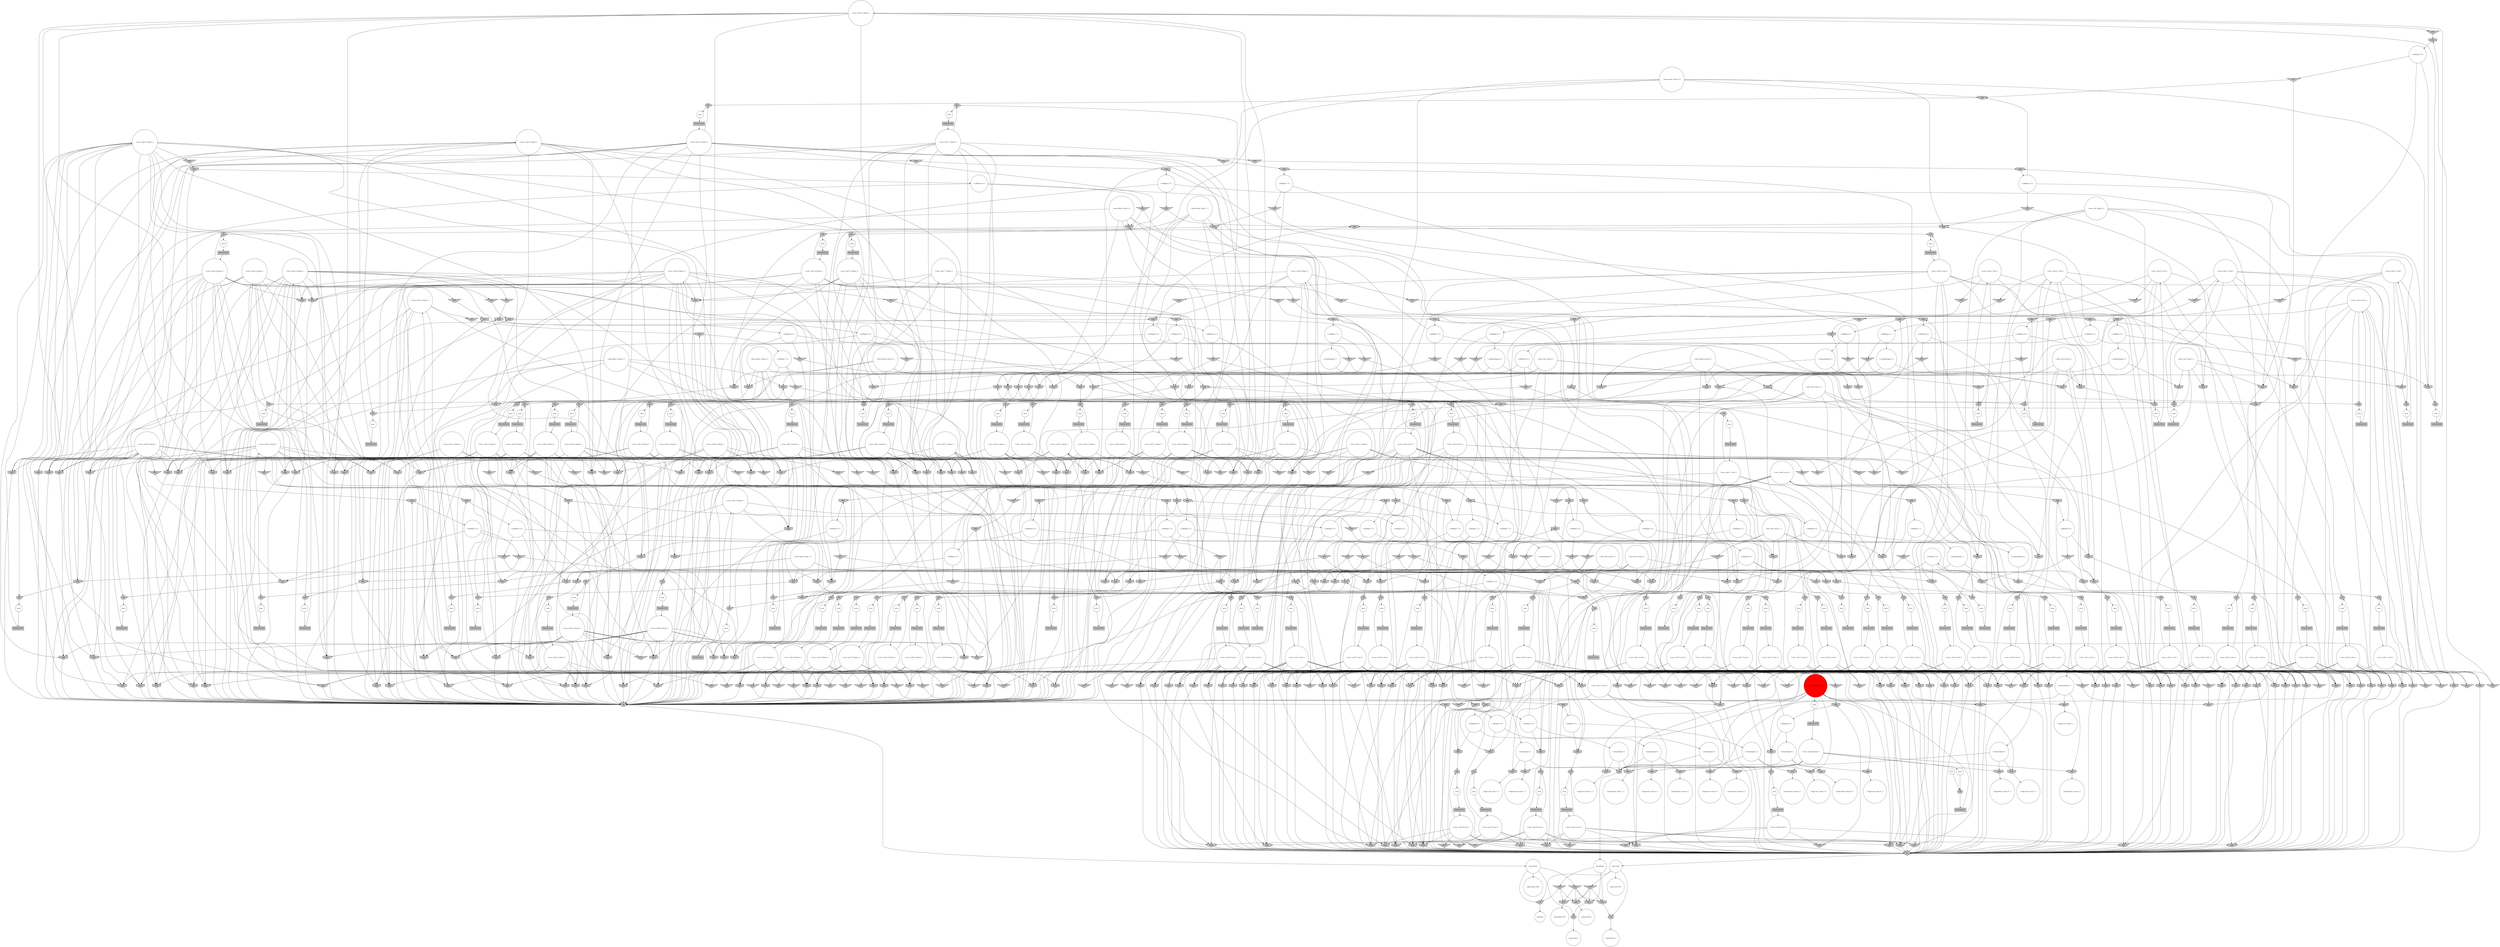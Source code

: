 digraph propNet
{
	"@581212e9"[shape=ellipse, style= filled, fillcolor=grey, label="OR"]; "@581212e9"->"@a97ac2b"; 
	"@7c117840"[shape=invtriangle, style= filled, fillcolor=grey, label="NOT"]; "@7c117840"->"@5782899e"; 
	"@956ff8a"[shape=circle, style= filled, fillcolor=white, label="anon"]; "@956ff8a"->"@53573e7c"; 
	"@6b9f78ba"[shape=circle, style= filled, fillcolor=white, label="( cellOpen 4 2 )"]; "@6b9f78ba"->"@4f7f3c0a"; "@6b9f78ba"->"@20fa7c47"; "@6b9f78ba"->"@5116e561"; 
	"@3752ce1"[shape=circle, style= filled, fillcolor=white, label="( true ( cell 5 6 red ) )"]; "@3752ce1"->"@3dc404bb"; "@3752ce1"->"@24570d43"; "@3752ce1"->"@130caadb"; "@3752ce1"->"@3f990cad"; "@3752ce1"->"@75293656"; "@3752ce1"->"@47df68e4"; "@3752ce1"->"@78575054"; "@3752ce1"->"@7b5965ff"; "@3752ce1"->"@2415f18c"; 
	"@776ebe1"[shape=invhouse, style= filled, fillcolor=grey, label="AND"]; "@776ebe1"->"@950aa31"; 
	"@870798c"[shape=invhouse, style= filled, fillcolor=grey, label="AND"]; "@870798c"->"@950aa31"; 
	"@3b90a564"[shape=invhouse, style= filled, fillcolor=grey, label="AND"]; "@3b90a564"->"@5c0bd9af"; 
	"@3d09b1bc"[shape=box, style= filled, fillcolor=grey, label="TRANSITION"]; "@3d09b1bc"->"@7f36f852"; 
	"@78e398a7"[shape=invhouse, style= filled, fillcolor=grey, label="AND"]; "@78e398a7"->"@5e318fbe"; 
	"@48416524"[shape=circle, style= filled, fillcolor=white, label="anon"]; "@48416524"->"@6c2ed7ce"; 
	"@29f1298d"[shape=ellipse, style= filled, fillcolor=grey, label="OR"]; "@29f1298d"->"@17defd7e"; 
	"@76fe48e4"[shape=invtriangle, style= filled, fillcolor=grey, label="NOT"]; "@76fe48e4"->"@3063adc4"; 
	"@8bdab3d"[shape=circle, style= filled, fillcolor=white, label="( cellOpen 3 5 )"]; "@8bdab3d"->"@52231cdb"; "@8bdab3d"->"@7732b122"; "@8bdab3d"->"@525a0e1b"; 
	"@6412dfff"[shape=invtriangle, style= filled, fillcolor=grey, label="NOT"]; "@6412dfff"->"@133011ad"; "@6412dfff"->"@20c9cd89"; 
	"@5b8e4d9a"[shape=invtriangle, style= filled, fillcolor=grey, label="NOT"]; "@5b8e4d9a"->"@7952f7bf"; 
	"@23cb9ffd"[shape=invhouse, style= filled, fillcolor=grey, label="AND"]; "@23cb9ffd"->"@2ea2c1d0"; 
	"@19566ca9"[shape=box, style= filled, fillcolor=grey, label="TRANSITION"]; "@19566ca9"->"@78e554fc"; 
	"@7a12f9e9"[shape=invhouse, style= filled, fillcolor=grey, label="AND"]; "@7a12f9e9"->"@23a86a12"; 
	"@4f270ec6"[shape=invhouse, style= filled, fillcolor=grey, label="AND"]; "@4f270ec6"->"@18887972"; 
	"@4a581bce"[shape=invhouse, style= filled, fillcolor=grey, label="AND"]; "@4a581bce"->"@23a86a12"; 
	"@226f1597"[shape=invhouse, style= filled, fillcolor=grey, label="AND"]; "@226f1597"->"@56a3a097"; 
	"@1078049b"[shape=circle, style= filled, fillcolor=white, label="( true ( cell 6 2 red ) )"]; "@1078049b"->"@336cfac0"; "@1078049b"->"@12c66b34"; "@1078049b"->"@43816271"; "@1078049b"->"@182b1195"; "@1078049b"->"@1bd53074"; "@1078049b"->"@5596211f"; "@1078049b"->"@3ba48206"; "@1078049b"->"@55c646a3"; "@1078049b"->"@14ec2618"; "@1078049b"->"@776ebe1"; 
	"@6eeb63cc"[shape=box, style= filled, fillcolor=grey, label="TRANSITION"]; "@6eeb63cc"->"@68c9f98d"; 
	"@30f4def0"[shape=circle, style= filled, fillcolor=white, label="( true ( cell 4 4 red ) )"]; "@30f4def0"->"@1464c233"; "@30f4def0"->"@431535d"; "@30f4def0"->"@499053eb"; "@30f4def0"->"@21d20d34"; "@30f4def0"->"@4158040a"; "@30f4def0"->"@eb293e0"; "@30f4def0"->"@40ad48a1"; "@30f4def0"->"@5b9e6638"; "@30f4def0"->"@12c66b34"; "@30f4def0"->"@31b37a1d"; "@30f4def0"->"@22d0d728"; "@30f4def0"->"@5d0bb3"; "@30f4def0"->"@76629aff"; "@30f4def0"->"@55c646a3"; "@30f4def0"->"@66e4540e"; 
	"@4ad512e"[shape=ellipse, style= filled, fillcolor=grey, label="OR"]; "@4ad512e"->"@eaca568"; 
	"@45426fb2"[shape=invhouse, style= filled, fillcolor=grey, label="AND"]; "@45426fb2"->"@6baf3778"; 
	"@3dc34f8d"[shape=circle, style= filled, fillcolor=white, label="( cellOpen 6 2 )"]; "@3dc34f8d"->"@6928613f"; "@3dc34f8d"->"@2fd121e4"; "@3dc34f8d"->"@5ea9ded5"; 
	"@5b764aec"[shape=invhouse, style= filled, fillcolor=grey, label="AND"]; "@5b764aec"->"@23a86a12"; 
	"@2a60a0aa"[shape=circle, style= filled, fillcolor=white, label="terminal"]; 
	"@652312cb"[shape=circle, style= filled, fillcolor=white, label="( true ( cell 5 4 black ) )"]; "@652312cb"->"@66273b96"; "@652312cb"->"@104edbb"; "@652312cb"->"@3b56099f"; "@652312cb"->"@3cced2a6"; "@652312cb"->"@60e85e25"; "@652312cb"->"@3f253efb"; "@652312cb"->"@4a581bce"; "@652312cb"->"@6f68922c"; "@652312cb"->"@13bfbb2f"; "@652312cb"->"@7ad12366"; "@652312cb"->"@1a5c091f"; "@652312cb"->"@5923db25"; "@652312cb"->"@7333c544"; "@652312cb"->"@3de0b3d7"; "@652312cb"->"@49ee29b8"; 
	"@20a19e0e"[shape=invhouse, style= filled, fillcolor=grey, label="AND"]; "@20a19e0e"->"@23a86a12"; 
	"@5ebf6b15"[shape=invhouse, style= filled, fillcolor=grey, label="AND"]; "@5ebf6b15"->"@5bd8e367"; 
	"@22240e82"[shape=invhouse, style= filled, fillcolor=grey, label="AND"]; "@22240e82"->"@23a86a12"; 
	"@40536937"[shape=invtriangle, style= filled, fillcolor=grey, label="NOT"]; "@40536937"->"@6e019ec2"; "@40536937"->"@2420badf"; 
	"@4adf1d27"[shape=circle, style= filled, fillcolor=white, label="( cellOpen 4 6 )"]; "@4adf1d27"->"@5483e4e8"; "@4adf1d27"->"@5589406a"; "@4adf1d27"->"@234d1b08"; 
	"@5636f88c"[shape=circle, style= filled, fillcolor=white, label="anon"]; "@5636f88c"->"@51c94f22"; 
	"@6fc75315"[shape=invtriangle, style= filled, fillcolor=grey, label="NOT"]; "@6fc75315"->"@71fc108"; "@6fc75315"->"@61b60992"; 
	"@677d089c"[shape=circle, style= filled, fillcolor=white, label="( true ( cell 7 3 red ) )"]; "@677d089c"->"@4a20e9c6"; "@677d089c"->"@1e0882c1"; "@677d089c"->"@a813ba9"; "@677d089c"->"@498f5e80"; "@677d089c"->"@3837f691"; "@677d089c"->"@230b66f1"; "@677d089c"->"@3f3f839c"; "@677d089c"->"@182b1195"; "@677d089c"->"@5e7d7108"; "@677d089c"->"@659a1780"; 
	"@79480d9a"[shape=invhouse, style= filled, fillcolor=grey, label="AND"]; "@79480d9a"->"@23a86a12"; 
	"@55c646a3"[shape=invhouse, style= filled, fillcolor=grey, label="AND"]; "@55c646a3"->"@950aa31"; 
	"@526b901"[shape=circle, style= filled, fillcolor=white, label="( goal red 100 )"]; 
	"@d330108"[shape=invtriangle, style= filled, fillcolor=grey, label="NOT"]; "@d330108"->"@59ac4002"; 
	"@24d7aac3"[shape=box, style= filled, fillcolor=grey, label="TRANSITION"]; "@24d7aac3"->"@19d81df3"; 
	"@7c39ae4c"[shape=circle, style= filled, fillcolor=white, label="anon"]; "@7c39ae4c"->"@4b06814e"; 
	"@7c41a150"[shape=circle, style= filled, fillcolor=white, label="( true ( cell 2 3 black ) )"]; "@7c41a150"->"@20a19e0e"; "@7c41a150"->"@7a9c8b97"; "@7c41a150"->"@7cee3a7b"; "@7c41a150"->"@3b032e9e"; "@7c41a150"->"@59a27177"; "@7c41a150"->"@102b1a22"; "@7c41a150"->"@775dfcbc"; "@7c41a150"->"@d13e8c1"; "@7c41a150"->"@79d4583d"; "@7c41a150"->"@641e2b3c"; 
	"@46dcac12"[shape=invtriangle, style= filled, fillcolor=grey, label="NOT"]; "@46dcac12"->"@557f4bb3"; "@46dcac12"->"@41a4f616"; 
	"@528fb9de"[shape=circle, style= filled, fillcolor=white, label="( true ( cell 1 3 black ) )"]; "@528fb9de"->"@20a19e0e"; "@528fb9de"->"@aefd4fb"; "@528fb9de"->"@35bcc9ae"; "@528fb9de"->"@61c047e7"; "@528fb9de"->"@4e2c7301"; "@528fb9de"->"@267ebd5d"; "@528fb9de"->"@7a12f9e9"; 
	"@563268d7"[shape=circle, style= filled, fillcolor=white, label="( does red ( drop 6 ) )"]; "@563268d7"->"@6fe9d6f6"; "@563268d7"->"@6928613f"; "@563268d7"->"@7854691e"; "@563268d7"->"@6e019ec2"; "@563268d7"->"@385ec662"; "@563268d7"->"@61b60992"; 
	"@45fee545"[shape=circle, style= filled, fillcolor=white, label="( true ( cell 3 5 red ) )"]; "@45fee545"->"@6f0354e2"; "@45fee545"->"@1bb62bd"; "@45fee545"->"@6204a8eb"; "@45fee545"->"@12c66b34"; "@45fee545"->"@3eae4bb6"; "@45fee545"->"@5a839e27"; "@45fee545"->"@2e43a9ef"; "@45fee545"->"@462a6d65"; "@45fee545"->"@4158040a"; "@45fee545"->"@2afda72a"; 
	"@44252a68"[shape=circle, style= filled, fillcolor=white, label="anon"]; "@44252a68"->"@efadff9"; 
	"@66b4c2ec"[shape=circle, style= filled, fillcolor=white, label="anon"]; "@66b4c2ec"->"@67af9356"; 
	"@49f12d6"[shape=box, style= filled, fillcolor=grey, label="TRANSITION"]; "@49f12d6"->"@32f514f3"; 
	"@65e9a0da"[shape=circle, style= filled, fillcolor=white, label="( true ( cell 3 1 red ) )"]; "@65e9a0da"->"@870798c"; "@65e9a0da"->"@600a05f6"; "@65e9a0da"->"@5d05696a"; "@65e9a0da"->"@61307e97"; "@65e9a0da"->"@3b65b4e3"; "@65e9a0da"->"@7b3aaba1"; "@65e9a0da"->"@31241a2d"; 
	"@4ae0aad1"[shape=circle, style= filled, fillcolor=white, label="anon"]; "@4ae0aad1"->"@4b0bfb1a"; 
	"@1bb62bd"[shape=invhouse, style= filled, fillcolor=grey, label="AND"]; "@1bb62bd"->"@950aa31"; 
	"@5b9e6638"[shape=invhouse, style= filled, fillcolor=grey, label="AND"]; "@5b9e6638"->"@950aa31"; 
	"@7ce635e6"[shape=invhouse, style= filled, fillcolor=grey, label="AND"]; "@7ce635e6"->"@587c2723"; 
	"@5238dae8"[shape=invhouse, style= filled, fillcolor=grey, label="AND"]; "@5238dae8"->"@267ebd5d"; 
	"@661303aa"[shape=invhouse, style= filled, fillcolor=grey, label="AND"]; "@661303aa"->"@23a86a12"; 
	"@6fe95591"[shape=invhouse, style= filled, fillcolor=grey, label="AND"]; "@6fe95591"->"@23a86a12"; 
	"@6368bdf4"[shape=box, style= filled, fillcolor=grey, label="TRANSITION"]; "@6368bdf4"->"@328c8b07"; 
	"@6d4d9023"[shape=invhouse, style= filled, fillcolor=grey, label="AND"]; "@6d4d9023"->"@23a86a12"; 
	"@38c615f3"[shape=invhouse, style= filled, fillcolor=grey, label="AND"]; "@38c615f3"->"@7a946ed2"; 
	"@35174b0a"[shape=invhouse, style= filled, fillcolor=grey, label="AND"]; "@35174b0a"->"@3b4842a2"; 
	"@1047883d"[shape=ellipse, style= filled, fillcolor=grey, label="OR"]; "@1047883d"->"@48416524"; 
	"@2419e65d"[shape=invtriangle, style= filled, fillcolor=grey, label="NOT"]; "@2419e65d"->"@41109845"; 
	"@6baf3778"[shape=ellipse, style= filled, fillcolor=grey, label="OR"]; "@6baf3778"->"@3c62de83"; 
	"@40ad48a1"[shape=invhouse, style= filled, fillcolor=grey, label="AND"]; "@40ad48a1"->"@950aa31"; 
	"@33cb6ae3"[shape=circle, style= filled, fillcolor=white, label="( true ( cell 7 1 black ) )"]; "@33cb6ae3"->"@573a6f6d"; "@33cb6ae3"->"@686c6c87"; "@33cb6ae3"->"@5497b480"; "@33cb6ae3"->"@6822f942"; "@33cb6ae3"->"@27ba52a2"; "@33cb6ae3"->"@75883817"; 
	"@43dbc168"[shape=invhouse, style= filled, fillcolor=grey, label="AND"]; "@43dbc168"->"@7a7b48e0"; 
	"@189945c1"[shape=circle, style= filled, fillcolor=white, label="anon"]; "@189945c1"->"@7b32aba9"; 
	"@670d705e"[shape=invhouse, style= filled, fillcolor=grey, label="AND"]; "@670d705e"->"@383eaa36"; 
	"@28afec63"[shape=circle, style= filled, fillcolor=white, label="( true ( cell 6 2 black ) )"]; "@28afec63"->"@37c26da0"; "@28afec63"->"@317bf727"; "@28afec63"->"@49bf36f0"; "@28afec63"->"@64a1c086"; "@28afec63"->"@cce6203"; "@28afec63"->"@6309b022"; "@28afec63"->"@27ba52a2"; "@28afec63"->"@3ebe6c82"; "@28afec63"->"@2888efde"; "@28afec63"->"@394db297"; 
	"@24e0ebd1"[shape=ellipse, style= filled, fillcolor=grey, label="OR"]; "@24e0ebd1"->"@2a99f941"; 
	"@12979ef0"[shape=invhouse, style= filled, fillcolor=grey, label="AND"]; "@12979ef0"->"@5873ad23"; 
	"@d391410"[shape=invhouse, style= filled, fillcolor=grey, label="AND"]; "@d391410"->"@26ea0b5e"; 
	"@20c9cd89"[shape=invhouse, style= filled, fillcolor=grey, label="AND"]; "@20c9cd89"->"@29f1298d"; 
	"@50136664"[shape=circle, style= filled, fillcolor=white, label="anon"]; "@50136664"->"@48e0339f"; 
	"@6f68922c"[shape=ellipse, style= filled, fillcolor=grey, label="OR"]; "@6f68922c"->"@3a54bfd8"; 
	"@10c3dd25"[shape=invtriangle, style= filled, fillcolor=grey, label="NOT"]; "@10c3dd25"->"@2aebb0bc"; 
	"@66492873"[shape=circle, style= filled, fillcolor=white, label="( cellOpen 8 1 )"]; "@66492873"->"@14706c7f"; "@66492873"->"@380ef112"; 
	"@51040d1"[shape=box, style= filled, fillcolor=grey, label="TRANSITION"]; "@51040d1"->"@60ace515"; 
	"@66273b96"[shape=invhouse, style= filled, fillcolor=grey, label="AND"]; "@66273b96"->"@23a86a12"; 
	"@3605e6af"[shape=circle, style= filled, fillcolor=white, label="( true ( cell 2 6 black ) )"]; "@3605e6af"->"@44a2786"; "@3605e6af"->"@7c584ba"; "@3605e6af"->"@2b6dbbd1"; "@3605e6af"->"@5ab551af"; "@3605e6af"->"@be22fa6"; "@3605e6af"->"@79d4583d"; 
	"@63660b56"[shape=circle, style= filled, fillcolor=white, label="anon"]; "@63660b56"->"@203af413"; 
	"@2420badf"[shape=invhouse, style= filled, fillcolor=grey, label="AND"]; "@2420badf"->"@11b6d4df"; 
	"@16e20f40"[shape=box, style= filled, fillcolor=grey, label="TRANSITION"]; "@16e20f40"->"@4274bced"; 
	"@e15911"[shape=circle, style= filled, fillcolor=white, label="( does black ( drop 4 ) )"]; "@e15911"->"@20fa7c47"; "@e15911"->"@5483e4e8"; "@e15911"->"@784bddfd"; "@e15911"->"@362d6cde"; "@e15911"->"@7af55600"; "@e15911"->"@579faa6e"; 
	"@10db145"[shape=circle, style= filled, fillcolor=white, label="anon"]; "@10db145"->"@3ba4236f"; 
	"@ea58671"[shape=ellipse, style= filled, fillcolor=grey, label="OR"]; "@ea58671"->"@151d6c3a"; 
	"@1ee45780"[shape=invhouse, style= filled, fillcolor=grey, label="AND"]; "@1ee45780"->"@3d57438b"; 
	"@540167e4"[shape=invhouse, style= filled, fillcolor=grey, label="AND"]; "@540167e4"->"@950aa31"; 
	"@4220f21b"[shape=invhouse, style= filled, fillcolor=grey, label="AND"]; "@4220f21b"->"@60a46327"; 
	"@5d48a43c"[shape=ellipse, style= filled, fillcolor=grey, label="OR"]; "@5d48a43c"->"@4c168efc"; 
	"@6eb6b89f"[shape=circle, style= filled, fillcolor=white, label="( does black ( drop 7 ) )"]; "@6eb6b89f"->"@133011ad"; "@6eb6b89f"->"@260e8c6f"; "@6eb6b89f"->"@17c384c8"; "@6eb6b89f"->"@708a538f"; "@6eb6b89f"->"@6ea66709"; "@6eb6b89f"->"@38c615f3"; 
	"@3c62de83"[shape=circle, style= filled, fillcolor=white, label="anon"]; "@3c62de83"->"@7b543c23"; 
	"@4f27bc58"[shape=circle, style= filled, fillcolor=white, label="anon"]; "@4f27bc58"->"@15126b00"; 
	"@d738a2"[shape=circle, style= filled, fillcolor=white, label="( columnEmpty 3 )"]; "@d738a2"->"@5d1ca65d"; "@d738a2"->"@ef0b187"; 
	"@54929696"[shape=circle, style= filled, fillcolor=white, label="( true ( cell 1 1 black ) )"]; "@54929696"->"@4b131fe3"; "@54929696"->"@27ca0d15"; "@54929696"->"@22240e82"; "@54929696"->"@35bcc9ae"; "@54929696"->"@6ba8407b"; 
	"@26075b18"[shape=invhouse, style= filled, fillcolor=grey, label="AND"]; "@26075b18"->"@950aa31"; 
	"@4f4dfa6a"[shape=ellipse, style= filled, fillcolor=grey, label="OR"]; "@4f4dfa6a"->"@8736dd3"; 
	"@1dcfae07"[shape=invtriangle, style= filled, fillcolor=grey, label="NOT"]; "@1dcfae07"->"@2daa5cdb"; 
	"@169cbe9b"[shape=invhouse, style= filled, fillcolor=grey, label="AND"]; "@169cbe9b"->"@52b102f3"; 
	"@380e7730"[shape=invtriangle, style= filled, fillcolor=grey, label="NOT"]; "@380e7730"->"@1e9ba5aa"; "@380e7730"->"@3db30d10"; 
	"@7df47d77"[shape=invhouse, style= filled, fillcolor=grey, label="AND"]; "@7df47d77"->"@950aa31"; 
	"@78721257"[shape=box, style= filled, fillcolor=grey, label="TRANSITION"]; "@78721257"->"@307b6333"; 
	"@1a18dc13"[shape=circle, style= filled, fillcolor=white, label="anon"]; "@1a18dc13"->"@13dbe345"; 
	"@a813ba9"[shape=invhouse, style= filled, fillcolor=grey, label="AND"]; "@a813ba9"->"@950aa31"; 
	"@34f04b34"[shape=ellipse, style= filled, fillcolor=grey, label="OR"]; "@34f04b34"->"@bd95e13"; 
	"@43816271"[shape=ellipse, style= filled, fillcolor=grey, label="OR"]; "@43816271"->"@63660b56"; 
	"@2af7b740"[shape=circle, style= filled, fillcolor=white, label="( cellOpen 8 6 )"]; "@2af7b740"->"@155b1afd"; "@2af7b740"->"@1ba83dc"; "@2af7b740"->"@b59d5ca"; 
	"@6b9881ac"[shape=ellipse, style= filled, fillcolor=grey, label="OR"]; "@6b9881ac"->"@69697a63"; 
	"@7c752aef"[shape=invhouse, style= filled, fillcolor=grey, label="AND"]; "@7c752aef"->"@640334cb"; 
	"@4c8a9cc7"[shape=box, style= filled, fillcolor=grey, label="TRANSITION"]; "@4c8a9cc7"->"@18b44ce0"; 
	"@4925d132"[shape=box, style= filled, fillcolor=grey, label="TRANSITION"]; "@4925d132"->"@42a60159"; 
	"@7a51858e"[shape=circle, style= filled, fillcolor=white, label="anon"]; "@7a51858e"->"@5a9d35f7"; 
	"@3db30d10"[shape=invhouse, style= filled, fillcolor=grey, label="AND"]; "@3db30d10"->"@76b28e84"; 
	"@6cd7d13e"[shape=box, style= filled, fillcolor=grey, label="TRANSITION"]; "@6cd7d13e"->"@320d8abc"; 
	"@4339f15a"[shape=circle, style= filled, fillcolor=white, label="( cellOpen 1 6 )"]; "@4339f15a"->"@38157d62"; "@4339f15a"->"@5e3b891"; "@4339f15a"->"@5c982f37"; 
	"@85321a8"[shape=invhouse, style= filled, fillcolor=grey, label="AND"]; "@85321a8"->"@950aa31"; 
	"@59ac4002"[shape=invhouse, style= filled, fillcolor=grey, label="AND"]; "@59ac4002"->"@38151ff5"; 
	"@5e61bf94"[shape=box, style= filled, fillcolor=grey, label="TRANSITION"]; "@5e61bf94"->"@418d276b"; 
	"@667bd06"[shape=box, style= filled, fillcolor=grey, label="TRANSITION"]; "@667bd06"->"@1ca530d6"; 
	"@8294c71"[shape=circle, style= filled, fillcolor=white, label="( true ( cell 1 6 red ) )"]; "@8294c71"->"@14bf4145"; "@8294c71"->"@54a5dd6c"; "@8294c71"->"@51f85b2a"; "@8294c71"->"@47bc2fd3"; "@8294c71"->"@4a33048b"; 
	"@6d8e9360"[shape=invtriangle, style= filled, fillcolor=grey, label="NOT"]; "@6d8e9360"->"@3145ac9d"; 
	"@46de646c"[shape=invhouse, style= filled, fillcolor=grey, label="AND"]; "@46de646c"->"@3f7bae7e"; 
	"@3dc404bb"[shape=invhouse, style= filled, fillcolor=grey, label="AND"]; "@3dc404bb"->"@950aa31"; 
	"@53ccaac7"[shape=invtriangle, style= filled, fillcolor=grey, label="NOT"]; "@53ccaac7"->"@7fbdb173"; 
	"@313239d8"[shape=circle, style= filled, fillcolor=white, label="anon"]; "@313239d8"->"@6b9f3f1f"; 
	"@7b543c23"[shape=box, style= filled, fillcolor=grey, label="TRANSITION"]; "@7b543c23"->"@6560e244"; 
	"@26ea0b5e"[shape=circle, style= filled, fillcolor=white, label="( cellOpen 6 1 )"]; "@26ea0b5e"->"@5b452c7d"; "@26ea0b5e"->"@33fd2236"; 
	"@5c0bd9af"[shape=circle, style= filled, fillcolor=white, label="( cellOpen 2 3 )"]; "@5c0bd9af"->"@5a27079"; "@5c0bd9af"->"@3f997aa6"; "@5c0bd9af"->"@2438de02"; 
	"@70cfb018"[shape=ellipse, style= filled, fillcolor=grey, label="OR"]; "@70cfb018"->"@53323184"; 
	"@5a9d35f7"[shape=box, style= filled, fillcolor=grey, label="TRANSITION"]; "@5a9d35f7"->"@7ff7a4d7"; 
	"@5c171dba"[shape=circle, style= filled, fillcolor=white, label="( does black ( drop 3 ) )"]; "@5c171dba"->"@69204998"; "@5c171dba"->"@7732b122"; "@5c171dba"->"@ef0b187"; "@5c171dba"->"@7f3b97fd"; "@5c171dba"->"@23cb9ffd"; "@5c171dba"->"@66c0bc57"; 
	"@16df0f4f"[shape=circle, style= filled, fillcolor=white, label="anon"]; "@16df0f4f"->"@5ed68cb5"; 
	"@13371dc8"[shape=invhouse, style= filled, fillcolor=grey, label="AND"]; "@13371dc8"->"@23a86a12"; 
	"@7ff7a4d7"[shape=circle, style= filled, fillcolor=white, label="( true ( cell 6 5 black ) )"]; "@7ff7a4d7"->"@317bf727"; "@7ff7a4d7"->"@4a581bce"; "@7ff7a4d7"->"@1dcfae07"; "@7ff7a4d7"->"@5dfadfd6"; "@7ff7a4d7"->"@1a5c091f"; "@7ff7a4d7"->"@13371dc8"; "@7ff7a4d7"->"@11b6d4df"; "@7ff7a4d7"->"@2ede2c9f"; "@7ff7a4d7"->"@6392f558"; "@7ff7a4d7"->"@bf11288"; 
	"@378f5049"[shape=invtriangle, style= filled, fillcolor=grey, label="NOT"]; "@378f5049"->"@21e0051e"; 
	"@1e1d8d1"[shape=circle, style= filled, fillcolor=white, label="anon"]; "@1e1d8d1"->"@6eeb63cc"; 
	"@e09fad3"[shape=ellipse, style= filled, fillcolor=grey, label="OR"]; "@e09fad3"->"@313239d8"; 
	"@3dab3ff9"[shape=invhouse, style= filled, fillcolor=grey, label="AND"]; "@3dab3ff9"->"@3dc34f8d"; 
	"@7c24d3f1"[shape=circle, style= filled, fillcolor=white, label="init"]; "@7c24d3f1"->"@3944884"; 
	"@307b6333"[shape=circle, style= filled, fillcolor=white, label="( true ( cell 7 4 red ) )"]; "@307b6333"->"@3752919c"; "@307b6333"->"@1e0882c1"; "@307b6333"->"@40ad48a1"; "@307b6333"->"@61616da4"; "@307b6333"->"@a813ba9"; "@307b6333"->"@29f1298d"; "@307b6333"->"@24442e4a"; "@307b6333"->"@731a2fae"; "@307b6333"->"@5e7d7108"; "@307b6333"->"@7b5965ff"; 
	"@5873ad23"[shape=ellipse, style= filled, fillcolor=grey, label="OR"]; "@5873ad23"->"@126c0233"; 
	"@46681cc3"[shape=invtriangle, style= filled, fillcolor=grey, label="NOT"]; "@46681cc3"->"@12979ef0"; "@46681cc3"->"@5d386a51"; 
	"@2c137a23"[shape=circle, style= filled, fillcolor=white, label="anon"]; "@2c137a23"->"@7e6e1bec"; 
	"@18c4074f"[shape=circle, style= filled, fillcolor=white, label="( true ( cell 2 2 red ) )"]; "@18c4074f"->"@1464c233"; "@18c4074f"->"@7e820d7"; "@18c4074f"->"@5873ad23"; "@18c4074f"->"@22d0d728"; "@18c4074f"->"@55a632f5"; "@18c4074f"->"@540167e4"; "@18c4074f"->"@623861c5"; "@18c4074f"->"@5aae26cd"; 
	"@3fa6b6c5"[shape=circle, style= filled, fillcolor=white, label="( columnEmpty 7 )"]; "@3fa6b6c5"->"@a3e3bfc"; "@3fa6b6c5"->"@6ea66709"; 
	"@7cbc2c83"[shape=invtriangle, style= filled, fillcolor=grey, label="NOT"]; "@7cbc2c83"->"@260e8c6f"; "@7cbc2c83"->"@28ca239b"; 
	"@604043dd"[shape=invhouse, style= filled, fillcolor=grey, label="AND"]; "@604043dd"->"@24570d43"; 
	"@73218274"[shape=circle, style= filled, fillcolor=white, label="anon"]; "@73218274"->"@775a4cde"; 
	"@2d08ec88"[shape=circle, style= filled, fillcolor=white, label="anon"]; "@2d08ec88"->"@37f22848"; 
	"@498f5e80"[shape=invhouse, style= filled, fillcolor=grey, label="AND"]; "@498f5e80"->"@950aa31"; 
	"@6e019ec2"[shape=invhouse, style= filled, fillcolor=grey, label="AND"]; "@6e019ec2"->"@24e0ebd1"; 
	"@32f7db8c"[shape=ellipse, style= filled, fillcolor=grey, label="OR"]; "@32f7db8c"->"@2e6ede78"; 
	"@e660cbd"[shape=ellipse, style= filled, fillcolor=grey, label="OR"]; "@e660cbd"->"@4dce53ad"; 
	"@5fd98ea9"[shape=ellipse, style= filled, fillcolor=grey, label="OR"]; "@5fd98ea9"->"@44252a68"; 
	"@79d4583d"[shape=invhouse, style= filled, fillcolor=grey, label="AND"]; "@79d4583d"->"@23a86a12"; 
	"@3d6c06de"[shape=circle, style= filled, fillcolor=white, label="( true ( cell 3 6 black ) )"]; "@3d6c06de"->"@104edbb"; "@3d6c06de"->"@5b88e86b"; "@3d6c06de"->"@39be5e01"; "@3d6c06de"->"@7c584ba"; "@3d6c06de"->"@4150bd86"; "@3d6c06de"->"@5ab551af"; "@3d6c06de"->"@79480d9a"; 
	"@2db6b6ca"[shape=circle, style= filled, fillcolor=white, label="( columnOpen 5 )"]; "@2db6b6ca"->"@1dad5dd8"; "@2db6b6ca"->"@26d777db"; "@2db6b6ca"->"@390783a0"; 
	"@19318a63"[shape=invhouse, style= filled, fillcolor=grey, label="AND"]; "@19318a63"->"@23a86a12"; 
	"@2b6dbbd1"[shape=invtriangle, style= filled, fillcolor=grey, label="NOT"]; "@2b6dbbd1"->"@3145ac9d"; 
	"@5ab551af"[shape=invhouse, style= filled, fillcolor=grey, label="AND"]; "@5ab551af"->"@23a86a12"; 
	"@2e43a9ef"[shape=invhouse, style= filled, fillcolor=grey, label="AND"]; "@2e43a9ef"->"@950aa31"; 
	"@2b3b488"[shape=box, style= filled, fillcolor=grey, label="TRANSITION"]; "@2b3b488"->"@1246c18c"; 
	"@19b9293f"[shape=circle, style= filled, fillcolor=white, label="( true ( cell 2 4 black ) )"]; "@19b9293f"->"@66273b96"; "@19b9293f"->"@7d15a969"; "@19b9293f"->"@2a379529"; "@19b9293f"->"@40819d8c"; "@19b9293f"->"@3b032e9e"; "@19b9293f"->"@61c047e7"; "@19b9293f"->"@5fd98ea9"; "@19b9293f"->"@13da6b89"; "@19b9293f"->"@d13e8c1"; "@19b9293f"->"@79d4583d"; 
	"@5537883"[shape=invhouse, style= filled, fillcolor=grey, label="AND"]; "@5537883"->"@53d4287"; 
	"@11ff1bd3"[shape=ellipse, style= filled, fillcolor=grey, label="OR"]; "@11ff1bd3"->"@37bc2e0"; 
	"@47dee417"[shape=circle, style= filled, fillcolor=white, label="( cellOpen 3 6 )"]; "@47dee417"->"@49a01676"; "@47dee417"->"@614b3189"; "@47dee417"->"@7f3b97fd"; 
	"@16d29dd9"[shape=ellipse, style= filled, fillcolor=grey, label="OR"]; "@16d29dd9"->"@5d791d43"; 
	"@234d1b08"[shape=invhouse, style= filled, fillcolor=grey, label="AND"]; "@234d1b08"->"@1261824e"; 
	"@75293656"[shape=invhouse, style= filled, fillcolor=grey, label="AND"]; "@75293656"->"@950aa31"; 
	"@776a6b20"[shape=box, style= filled, fillcolor=grey, label="TRANSITION"]; "@776a6b20"->"@1012b0ab"; 
	"@390783a0"[shape=invhouse, style= filled, fillcolor=grey, label="AND"]; "@390783a0"->"@3098fb0b"; 
	"@85f515"[shape=box, style= filled, fillcolor=grey, label="TRANSITION"]; "@85f515"->"@7b2fcb3"; 
	"@49a01676"[shape=invhouse, style= filled, fillcolor=grey, label="AND"]; "@49a01676"->"@2ee23f4b"; 
	"@1b7dc804"[shape=box, style= filled, fillcolor=grey, label="TRANSITION"]; "@1b7dc804"->"@48da163b"; 
	"@1fee0e93"[shape=circle, style= filled, fillcolor=white, label="( true ( cell 2 5 red ) )"]; "@1fee0e93"->"@1bb62bd"; "@1fee0e93"->"@6204a8eb"; "@1fee0e93"->"@7d7ec2b0"; "@1fee0e93"->"@493b0ccd"; "@1fee0e93"->"@bead6b0"; "@1fee0e93"->"@54a5dd6c"; "@1fee0e93"->"@3b0933e7"; "@1fee0e93"->"@5aae26cd"; 
	"@3098fb0b"[shape=circle, style= filled, fillcolor=white, label="( legal red ( drop 5 ) )"]; 
	"@30d46770"[shape=ellipse, style= filled, fillcolor=grey, label="OR"]; "@30d46770"->"@48d3031b"; 
	"@3d0cc52f"[shape=circle, style= filled, fillcolor=white, label="( does black ( drop 1 ) )"]; "@3d0cc52f"->"@38157d62"; "@3d0cc52f"->"@541c803"; "@3d0cc52f"->"@7c752aef"; "@3d0cc52f"->"@5238dae8"; "@3d0cc52f"->"@488f7f6"; "@3d0cc52f"->"@2dd40ea2"; 
	"@591f7e6f"[shape=invtriangle, style= filled, fillcolor=grey, label="NOT"]; "@591f7e6f"->"@35ce45fe"; 
	"@4e7fcee1"[shape=circle, style= filled, fillcolor=white, label="( true ( cell 7 1 red ) )"]; "@4e7fcee1"->"@518e322b"; "@4e7fcee1"->"@2961892c"; "@4e7fcee1"->"@a813ba9"; "@4e7fcee1"->"@55c646a3"; "@4e7fcee1"->"@62bb3040"; "@4e7fcee1"->"@1e16c33f"; 
	"@2aa537b3"[shape=circle, style= filled, fillcolor=white, label="( true ( cell 2 3 red ) )"]; "@2aa537b3"->"@323701e9"; "@2aa537b3"->"@770bc0c7"; "@2aa537b3"->"@3f990cad"; "@2aa537b3"->"@4e61a12"; "@2aa537b3"->"@6cd0b6f8"; "@2aa537b3"->"@493b0ccd"; "@2aa537b3"->"@78be9eb3"; "@2aa537b3"->"@540167e4"; "@2aa537b3"->"@49e55bb3"; "@2aa537b3"->"@5aae26cd"; 
	"@5e9444f9"[shape=circle, style= filled, fillcolor=white, label="anon"]; "@5e9444f9"->"@5f6af31"; 
	"@2665d910"[shape=invhouse, style= filled, fillcolor=grey, label="AND"]; "@2665d910"->"@23a86a12"; 
	"@6342effb"[shape=invtriangle, style= filled, fillcolor=grey, label="NOT"]; "@6342effb"->"@3f997aa6"; "@6342effb"->"@2438de02"; 
	"@593bf558"[shape=circle, style= filled, fillcolor=white, label="anon"]; "@593bf558"->"@6cd7d13e"; 
	"@21e019cc"[shape=invtriangle, style= filled, fillcolor=grey, label="NOT"]; "@21e019cc"->"@7fbdb173"; 
	"@7d7ec2b0"[shape=invtriangle, style= filled, fillcolor=grey, label="NOT"]; "@7d7ec2b0"->"@2c1309bd"; 
	"@682b35c7"[shape=box, style= filled, fillcolor=grey, label="TRANSITION"]; "@682b35c7"->"@28afec63"; 
	"@4c769a3"[shape=box, style= filled, fillcolor=grey, label="TRANSITION"]; "@4c769a3"->"@1c5877ac"; 
	"@7c0eb30c"[shape=invhouse, style= filled, fillcolor=grey, label="AND"]; "@7c0eb30c"->"@3a7049a6"; 
	"@2dd40ea2"[shape=invhouse, style= filled, fillcolor=grey, label="AND"]; "@2dd40ea2"->"@6ba8407b"; 
	"@82d195a"[shape=invhouse, style= filled, fillcolor=grey, label="AND"]; "@82d195a"->"@1cfbc8b9"; 
	"@44a2786"[shape=invhouse, style= filled, fillcolor=grey, label="AND"]; "@44a2786"->"@23a86a12"; 
	"@b034979"[shape=box, style= filled, fillcolor=grey, label="TRANSITION"]; "@b034979"->"@6e0a5ea9"; 
	"@12a20e8b"[shape=invhouse, style= filled, fillcolor=grey, label="AND"]; "@12a20e8b"->"@52e29c38"; 
	"@42c76b7d"[shape=circle, style= filled, fillcolor=white, label="( cellOpen 5 1 )"]; "@42c76b7d"->"@693756d6"; "@42c76b7d"->"@24b29aea"; 
	"@39be5e01"[shape=ellipse, style= filled, fillcolor=grey, label="OR"]; "@39be5e01"->"@10db145"; 
	"@1d03a3be"[shape=box, style= filled, fillcolor=grey, label="TRANSITION"]; "@1d03a3be"->"@1a17036c"; 
	"@cce6203"[shape=invhouse, style= filled, fillcolor=grey, label="AND"]; "@cce6203"->"@23a86a12"; 
	"@27ba52a2"[shape=invhouse, style= filled, fillcolor=grey, label="AND"]; "@27ba52a2"->"@23a86a12"; 
	"@626469f4"[shape=invhouse, style= filled, fillcolor=grey, label="AND"]; "@626469f4"->"@250ea0db"; 
	"@30263191"[shape=invhouse, style= filled, fillcolor=grey, label="AND"]; "@30263191"->"@2e512f9c"; 
	"@7952f7bf"[shape=invhouse, style= filled, fillcolor=grey, label="AND"]; "@7952f7bf"->"@47dee417"; 
	"@2e6ede78"[shape=circle, style= filled, fillcolor=white, label="anon"]; "@2e6ede78"->"@776a6b20"; 
	"@4cea7545"[shape=box, style= filled, fillcolor=grey, label="TRANSITION"]; "@4cea7545"->"@44ebdea4"; 
	"@16ca853b"[shape=circle, style= filled, fillcolor=white, label="( cellOpen 5 4 )"]; "@16ca853b"->"@557f4bb3"; "@16ca853b"->"@2d9272f8"; "@16ca853b"->"@41a4f616"; 
	"@163ea08f"[shape=invtriangle, style= filled, fillcolor=grey, label="NOT"]; "@163ea08f"->"@4bcc9ba3"; 
	"@2c8446f7"[shape=circle, style= filled, fillcolor=white, label="( cellOpen 1 3 )"]; "@2c8446f7"->"@3cb8bff2"; "@2c8446f7"->"@5238dae8"; "@2c8446f7"->"@1f3e0f27"; 
	"@5ce5250d"[shape=invhouse, style= filled, fillcolor=grey, label="AND"]; "@5ce5250d"->"@950aa31"; 
	"@130caadb"[shape=invtriangle, style= filled, fillcolor=grey, label="NOT"]; "@130caadb"->"@5335ed79"; 
	"@322f23a"[shape=invhouse, style= filled, fillcolor=grey, label="AND"]; "@322f23a"->"@66492873"; 
	"@362d6cde"[shape=invhouse, style= filled, fillcolor=grey, label="AND"]; "@362d6cde"->"@9c44743"; 
	"@3ec3a23a"[shape=invtriangle, style= filled, fillcolor=grey, label="NOT"]; "@3ec3a23a"->"@2daa5cdb"; 
	"@2dabdbf2"[shape=ellipse, style= filled, fillcolor=grey, label="OR"]; "@2dabdbf2"->"@6df5044a"; 
	"@4bcc9ba3"[shape=invhouse, style= filled, fillcolor=grey, label="AND"]; "@4bcc9ba3"->"@69284047"; 
	"@4f6b122e"[shape=invhouse, style= filled, fillcolor=grey, label="AND"]; "@4f6b122e"->"@23a86a12"; 
	"@57797bd3"[shape=ellipse, style= filled, fillcolor=grey, label="OR"]; "@57797bd3"->"@68b08682"; 
	"@7ebb0a40"[shape=circle, style= filled, fillcolor=white, label="( does black ( drop 8 ) )"]; "@7ebb0a40"->"@155b1afd"; "@7ebb0a40"->"@5537883"; "@7ebb0a40"->"@5cf4f17e"; "@7ebb0a40"->"@41fdd158"; "@7ebb0a40"->"@3db30d10"; "@7ebb0a40"->"@82d195a"; 
	"@88aafad"[shape=circle, style= filled, fillcolor=white, label="( does red ( drop 8 ) )"]; "@88aafad"->"@53074a5"; "@88aafad"->"@20c683d2"; "@88aafad"->"@4af0d27b"; "@88aafad"->"@b59d5ca"; "@88aafad"->"@1e9ba5aa"; "@88aafad"->"@626469f4"; 
	"@5f28e5cb"[shape=ellipse, style= filled, fillcolor=grey, label="OR"]; "@5f28e5cb"->"@7606a33b"; 
	"@f607640"[shape=invhouse, style= filled, fillcolor=grey, label="AND"]; "@f607640"->"@2dabdbf2"; 
	"@42a60159"[shape=circle, style= filled, fillcolor=white, label="( true ( cell 7 3 black ) )"]; "@42a60159"->"@581212e9"; "@42a60159"->"@69a7f4b2"; "@42a60159"->"@2665d910"; "@42a60159"->"@1fb4a84"; "@42a60159"->"@69492aff"; "@42a60159"->"@621cc66c"; "@42a60159"->"@3332f1bf"; "@42a60159"->"@2888efde"; "@42a60159"->"@6fe95591"; "@42a60159"->"@75883817"; 
	"@646d6546"[shape=invhouse, style= filled, fillcolor=grey, label="AND"]; "@646d6546"->"@950aa31"; 
	"@18b44ce0"[shape=circle, style= filled, fillcolor=white, label="( true ( cell 4 4 black ) )"]; "@18b44ce0"->"@5cab14f4"; "@18b44ce0"->"@66273b96"; "@18b44ce0"->"@1cfd9dd"; "@18b44ce0"->"@13da6b89"; "@18b44ce0"->"@1e8e2fe7"; "@18b44ce0"->"@3ebe6c82"; "@18b44ce0"->"@4f6b122e"; "@18b44ce0"->"@44a2786"; "@18b44ce0"->"@13bfbb2f"; "@18b44ce0"->"@22240e82"; "@18b44ce0"->"@3da390b3"; "@18b44ce0"->"@4a814c0d"; "@18b44ce0"->"@27ba52a2"; "@18b44ce0"->"@3de0b3d7"; "@18b44ce0"->"@4718cbff"; 
	"@38151ff5"[shape=circle, style= filled, fillcolor=white, label="( cellOpen 8 3 )"]; "@38151ff5"->"@20c683d2"; "@38151ff5"->"@380e7730"; "@38151ff5"->"@82d195a"; 
	"@2f804d20"[shape=circle, style= filled, fillcolor=white, label="anon"]; "@2f804d20"->"@678da1f8"; 
	"@274979df"[shape=box, style= filled, fillcolor=grey, label="TRANSITION"]; "@274979df"->"@652312cb"; 
	"@522f3bfa"[shape=ellipse, style= filled, fillcolor=grey, label="OR"]; "@522f3bfa"->"@1b0ac43d"; 
	"@260e8c6f"[shape=invhouse, style= filled, fillcolor=grey, label="AND"]; "@260e8c6f"->"@522f3bfa"; 
	"@35ce45fe"[shape=invhouse, style= filled, fillcolor=grey, label="AND"]; "@35ce45fe"->"@5757dba9"; 
	"@2b37d486"[shape=box, style= filled, fillcolor=grey, label="TRANSITION"]; "@2b37d486"->"@3f83dcf3"; 
	"@78be9eb3"[shape=invhouse, style= filled, fillcolor=grey, label="AND"]; "@78be9eb3"->"@950aa31"; 
	"@5fa3045a"[shape=box, style= filled, fillcolor=grey, label="TRANSITION"]; "@5fa3045a"->"@388cd352"; 
	"@53323184"[shape=circle, style= filled, fillcolor=white, label="anon"]; "@53323184"->"@496cc009"; 
	"@7a9c8b97"[shape=invtriangle, style= filled, fillcolor=grey, label="NOT"]; "@7a9c8b97"->"@3b90a564"; 
	"@301e76a9"[shape=circle, style= filled, fillcolor=white, label="( cellOpen 4 3 )"]; "@301e76a9"->"@6b7ee3d4"; "@301e76a9"->"@2d483fef"; "@301e76a9"->"@362d6cde"; 
	"@364f4c91"[shape=invtriangle, style= filled, fillcolor=grey, label="NOT"]; "@364f4c91"->"@102bdf72"; 
	"@3837f691"[shape=invtriangle, style= filled, fillcolor=grey, label="NOT"]; "@3837f691"->"@4f270ec6"; 
	"@40757f83"[shape=invhouse, style= filled, fillcolor=grey, label="AND"]; "@40757f83"->"@23a86a12"; 
	"@61307e97"[shape=invhouse, style= filled, fillcolor=grey, label="AND"]; "@61307e97"->"@950aa31"; 
	"@6309b022"[shape=ellipse, style= filled, fillcolor=grey, label="OR"]; "@6309b022"->"@110abafa"; 
	"@5116e561"[shape=invtriangle, style= filled, fillcolor=grey, label="NOT"]; "@5116e561"->"@2d483fef"; "@5116e561"->"@362d6cde"; 
	"@37c26da0"[shape=invtriangle, style= filled, fillcolor=grey, label="NOT"]; "@37c26da0"->"@3dab3ff9"; 
	"@4af47678"[shape=circle, style= filled, fillcolor=white, label="( goal red 0 )"]; 
	"@3c30838b"[shape=circle, style= filled, fillcolor=white, label="( true ( cell 8 4 red ) )"]; "@3c30838b"->"@6917f91d"; "@3c30838b"->"@333770f"; "@3c30838b"->"@3f219e5c"; "@3c30838b"->"@182b1195"; "@3c30838b"->"@583c67f1"; "@3c30838b"->"@731a2fae"; "@3c30838b"->"@26075b18"; 
	"@2a99f941"[shape=circle, style= filled, fillcolor=white, label="anon"]; "@2a99f941"->"@6f89fe1e"; 
	"@59660455"[shape=circle, style= filled, fillcolor=white, label="( true ( cell 4 3 red ) )"]; "@59660455"->"@15ab7024"; "@59660455"->"@6febaa03"; "@59660455"->"@3e173b55"; "@59660455"->"@3b0933e7"; "@59660455"->"@561870c7"; "@59660455"->"@499053eb"; "@59660455"->"@1b3a49f2"; "@59660455"->"@49e55bb3"; "@59660455"->"@659a1780"; "@59660455"->"@85321a8"; "@59660455"->"@54a5dd6c"; "@59660455"->"@78be9eb3"; "@59660455"->"@76629aff"; "@59660455"->"@29fed77b"; "@59660455"->"@66e4540e"; 
	"@24ef7c2a"[shape=invtriangle, style= filled, fillcolor=grey, label="NOT"]; "@24ef7c2a"->"@27bf194f"; "@24ef7c2a"->"@66c0bc57"; 
	"@24a519a2"[shape=invtriangle, style= filled, fillcolor=grey, label="NOT"]; "@24a519a2"->"@5335ed79"; 
	"@59f31dd3"[shape=box, style= filled, fillcolor=grey, label="TRANSITION"]; "@59f31dd3"->"@1f42d526"; 
	"@c7c0866"[shape=circle, style= filled, fillcolor=white, label="anon"]; "@c7c0866"->"@18134e5d"; 
	"@27f8fa82"[shape=box, style= filled, fillcolor=grey, label="TRANSITION"]; "@27f8fa82"->"@497ebb6c"; 
	"@48e44d35"[shape=invtriangle, style= filled, fillcolor=grey, label="NOT"]; "@48e44d35"->"@488f7f6"; "@48e44d35"->"@62fab370"; 
	"@508178be"[shape=circle, style= filled, fillcolor=white, label="anon"]; "@508178be"->"@19566ca9"; 
	"@6e0a5ea9"[shape=circle, style= filled, fillcolor=white, label="( true ( cell 2 4 red ) )"]; "@6e0a5ea9"->"@eb293e0"; "@6e0a5ea9"->"@680054d6"; "@6e0a5ea9"->"@493b0ccd"; "@6e0a5ea9"->"@1bf2509c"; "@6e0a5ea9"->"@1439570b"; "@6e0a5ea9"->"@2e43a9ef"; "@6e0a5ea9"->"@540167e4"; "@6e0a5ea9"->"@21d20d34"; "@6e0a5ea9"->"@5aae26cd"; "@6e0a5ea9"->"@3a7049a6"; 
	"@24442e4a"[shape=invhouse, style= filled, fillcolor=grey, label="AND"]; "@24442e4a"->"@950aa31"; 
	"@19f4e1c7"[shape=invtriangle, style= filled, fillcolor=grey, label="NOT"]; "@19f4e1c7"->"@1c12dd21"; 
	"@69ba0f27"[shape=invhouse, style= filled, fillcolor=grey, label="AND"]; "@69ba0f27"->"@3fd47b1e"; 
	"@47cbf51f"[shape=box, style= filled, fillcolor=grey, label="TRANSITION"]; "@47cbf51f"->"@7c4392c2"; 
	"@2ea64162"[shape=circle, style= filled, fillcolor=white, label="anon"]; "@2ea64162"->"@64114e1a"; 
	"@6fe9d6f6"[shape=invhouse, style= filled, fillcolor=grey, label="AND"]; "@6fe9d6f6"->"@1f9dbb5e"; 
	"@669f809d"[shape=invtriangle, style= filled, fillcolor=grey, label="NOT"]; "@669f809d"->"@45636429"; "@669f809d"->"@45d08940"; "@669f809d"->"@f607640"; "@669f809d"->"@64eac235"; 
	"@1c12dd21"[shape=invhouse, style= filled, fillcolor=grey, label="AND"]; "@1c12dd21"->"@301e76a9"; 
	"@9124b88"[shape=box, style= filled, fillcolor=grey, label="TRANSITION"]; "@9124b88"->"@43d95624"; 
	"@6ea66709"[shape=invhouse, style= filled, fillcolor=grey, label="AND"]; "@6ea66709"->"@573a6f6d"; 
	"@525a0e1b"[shape=invhouse, style= filled, fillcolor=grey, label="AND"]; "@525a0e1b"->"@5a839e27"; 
	"@53d4287"[shape=ellipse, style= filled, fillcolor=grey, label="OR"]; "@53d4287"->"@78daafc0"; 
	"@64c3adf2"[shape=invhouse, style= filled, fillcolor=grey, label="AND"]; "@64c3adf2"->"@be22fa6"; 
	"@704a8a11"[shape=invtriangle, style= filled, fillcolor=grey, label="NOT"]; "@704a8a11"->"@226f1597"; 
	"@5cf4f17e"[shape=invhouse, style= filled, fillcolor=grey, label="AND"]; "@5cf4f17e"->"@16d29dd9"; 
	"@3f62569b"[shape=circle, style= filled, fillcolor=white, label="anon"]; "@3f62569b"->"@6f8dd1d8"; 
	"@44ebdea4"[shape=circle, style= filled, fillcolor=white, label="( true ( cell 3 3 red ) )"]; "@44ebdea4"->"@1464c233"; "@44ebdea4"->"@6f0354e2"; "@44ebdea4"->"@6febaa03"; "@44ebdea4"->"@6b9881ac"; "@44ebdea4"->"@462a6d65"; "@44ebdea4"->"@49e55bb3"; "@44ebdea4"->"@870798c"; "@44ebdea4"->"@53d6ba07"; "@44ebdea4"->"@680054d6"; "@44ebdea4"->"@5b9e6638"; "@44ebdea4"->"@22d0d728"; "@44ebdea4"->"@78be9eb3"; "@44ebdea4"->"@1bf2509c"; 
	"@5f0fe3f"[shape=invtriangle, style= filled, fillcolor=grey, label="NOT"]; "@5f0fe3f"->"@2aebb0bc"; 
	"@31d1c428"[shape=invtriangle, style= filled, fillcolor=grey, label="NOT"]; "@31d1c428"->"@6ce853d1"; 
	"@68c9f98d"[shape=circle, style= filled, fillcolor=white, label="( true ( cell 1 4 black ) )"]; "@68c9f98d"->"@699f17b1"; "@68c9f98d"->"@aefd4fb"; "@68c9f98d"->"@35bcc9ae"; "@68c9f98d"->"@59a27177"; "@68c9f98d"->"@13da6b89"; "@68c9f98d"->"@2e4e6a3"; "@68c9f98d"->"@7a12f9e9"; 
	"@27ac9928"[shape=circle, style= filled, fillcolor=white, label="( columnEmpty 2 )"]; "@27ac9928"->"@60ea2e4d"; "@27ac9928"->"@3b7b65f8"; 
	"@2961892c"[shape=invhouse, style= filled, fillcolor=grey, label="AND"]; "@2961892c"->"@950aa31"; 
	"@66eb6899"[shape=invtriangle, style= filled, fillcolor=grey, label="NOT"]; "@66eb6899"->"@69204998"; "@66eb6899"->"@38e79329"; 
	"@2c8c4d3f"[shape=box, style= filled, fillcolor=grey, label="TRANSITION"]; "@2c8c4d3f"->"@65e9a0da"; 
	"@6ec66173"[shape=box, style= filled, fillcolor=grey, label="TRANSITION"]; "@6ec66173"->"@5d3468fd"; 
	"@29967e3f"[shape=circle, style= filled, fillcolor=white, label="anon"]; "@29967e3f"->"@6e0f5bef"; 
	"@48326ebf"[shape=invhouse, style= filled, fillcolor=grey, label="AND"]; "@48326ebf"->"@2c8446f7"; 
	"@621cc66c"[shape=invtriangle, style= filled, fillcolor=grey, label="NOT"]; "@621cc66c"->"@4f270ec6"; 
	"@726fc417"[shape=invhouse, style= filled, fillcolor=grey, label="AND"]; "@726fc417"->"@23a86a12"; 
	"@536d8b4e"[shape=invhouse, style= filled, fillcolor=grey, label="AND"]; "@536d8b4e"->"@8bdab3d"; 
	"@8216547"[shape=invhouse, style= filled, fillcolor=grey, label="AND"]; "@8216547"->"@34f04b34"; 
	"@2654e8ae"[shape=circle, style= filled, fillcolor=white, label="( columnOpen 2 )"]; "@2654e8ae"->"@43dbc168"; "@2654e8ae"->"@26d777db"; "@2654e8ae"->"@342fbb28"; 
	"@1c07f4e5"[shape=circle, style= filled, fillcolor=white, label="( true ( cell 8 2 black ) )"]; "@1c07f4e5"->"@42a537a5"; "@1c07f4e5"->"@16d29dd9"; "@1c07f4e5"->"@40757f83"; "@1c07f4e5"->"@19318a63"; "@1c07f4e5"->"@3332f1bf"; "@1c07f4e5"->"@394db297"; 
	"@5d791d43"[shape=circle, style= filled, fillcolor=white, label="anon"]; "@5d791d43"->"@2f2379f2"; 
	"@418d276b"[shape=circle, style= filled, fillcolor=white, label="( true ( cell 4 3 black ) )"]; "@418d276b"->"@541a7482"; "@418d276b"->"@7cee3a7b"; "@418d276b"->"@1cfd9dd"; "@418d276b"->"@7dba6f28"; "@418d276b"->"@de1b509"; "@418d276b"->"@69492aff"; "@418d276b"->"@5b764aec"; "@418d276b"->"@1e8e2fe7"; "@418d276b"->"@20a19e0e"; "@418d276b"->"@4a581bce"; "@418d276b"->"@9c44743"; "@418d276b"->"@7ad12366"; "@418d276b"->"@1a5c091f"; "@418d276b"->"@19f4e1c7"; "@418d276b"->"@4718cbff"; 
	"@62fab370"[shape=invhouse, style= filled, fillcolor=grey, label="AND"]; "@62fab370"->"@32b7a670"; 
	"@42a537a5"[shape=invtriangle, style= filled, fillcolor=grey, label="NOT"]; "@42a537a5"->"@6ce853d1"; 
	"@3752919c"[shape=invhouse, style= filled, fillcolor=grey, label="AND"]; "@3752919c"->"@950aa31"; 
	"@37dc3e47"[shape=invtriangle, style= filled, fillcolor=grey, label="NOT"]; "@37dc3e47"->"@325bc91"; 
	"@523848e8"[shape=invhouse, style= filled, fillcolor=grey, label="AND"]; "@523848e8"->"@40726e15"; 
	"@54a5dd6c"[shape=invhouse, style= filled, fillcolor=grey, label="AND"]; "@54a5dd6c"->"@950aa31"; 
	"@22d0d728"[shape=invhouse, style= filled, fillcolor=grey, label="AND"]; "@22d0d728"->"@950aa31"; 
	"@185623a7"[shape=invtriangle, style= filled, fillcolor=grey, label="NOT"]; "@185623a7"->"@3f3eb56c"; 
	"@254f8230"[shape=circle, style= filled, fillcolor=white, label="( does black ( drop 6 ) )"]; "@254f8230"->"@81b02b8"; "@254f8230"->"@2fd121e4"; "@254f8230"->"@6264a280"; "@254f8230"->"@2420badf"; "@254f8230"->"@71fc108"; "@254f8230"->"@39346bcc"; 
	"@7617b052"[shape=invtriangle, style= filled, fillcolor=grey, label="NOT"]; "@7617b052"->"@d391410"; 
	"@1093e963"[shape=invtriangle, style= filled, fillcolor=grey, label="NOT"]; "@1093e963"->"@5ebf6b15"; "@1093e963"->"@1fce66ba"; 
	"@3a456c56"[shape=invtriangle, style= filled, fillcolor=grey, label="NOT"]; "@3a456c56"->"@7fffaee7"; "@3a456c56"->"@23cb9ffd"; 
	"@1b4656aa"[shape=invhouse, style= filled, fillcolor=grey, label="AND"]; "@1b4656aa"->"@23a86a12"; 
	"@641e2b3c"[shape=ellipse, style= filled, fillcolor=grey, label="OR"]; "@641e2b3c"->"@78a8a37d"; 
	"@384d5e5"[shape=box, style= filled, fillcolor=grey, label="TRANSITION"]; "@384d5e5"->"@1b3c0cef"; 
	"@6f5cec63"[shape=circle, style= filled, fillcolor=white, label="anon"]; "@6f5cec63"->"@2227fdd6"; 
	"@7b2fcb3"[shape=circle, style= filled, fillcolor=white, label="( true ( cell 1 5 black ) )"]; "@7b2fcb3"->"@2a379529"; "@7b2fcb3"->"@640334cb"; "@7b2fcb3"->"@aefd4fb"; "@7b2fcb3"->"@2b28b29c"; "@7b2fcb3"->"@726fc417"; "@7b2fcb3"->"@7a12f9e9"; 
	"@6d50ddba"[shape=circle, style= filled, fillcolor=white, label="( cellOpen 7 6 )"]; "@6d50ddba"->"@260e8c6f"; "@6d50ddba"->"@28ca239b"; "@6d50ddba"->"@22a9f8b2"; 
	"@4ceb5e84"[shape=invtriangle, style= filled, fillcolor=grey, label="NOT"]; "@4ceb5e84"->"@5a7249f"; "@4ceb5e84"->"@708a538f"; 
	"@44b9ce56"[shape=circle, style= filled, fillcolor=white, label="( legal red ( drop 6 ) )"]; 
	"@7429d88"[shape=box, style= filled, fillcolor=grey, label="TRANSITION"]; "@7429d88"->"@2129404b"; 
	"@731a2fae"[shape=invhouse, style= filled, fillcolor=grey, label="AND"]; "@731a2fae"->"@950aa31"; 
	"@60ace515"[shape=circle, style= filled, fillcolor=white, label="( true ( cell 8 5 red ) )"]; "@60ace515"->"@6917f91d"; "@60ace515"->"@250ea0db"; "@60ace515"->"@3752919c"; "@60ace515"->"@3f219e5c"; "@60ace515"->"@72f5b2c9"; "@60ace515"->"@33597ad5"; 
	"@212ca458"[shape=circle, style= filled, fillcolor=white, label="( does black ( drop 5 ) )"]; "@212ca458"->"@8216547"; "@212ca458"->"@41a4f616"; "@212ca458"->"@69ba0f27"; "@212ca458"->"@1ee45780"; "@212ca458"->"@49a52b21"; "@212ca458"->"@30263191"; 
	"@5b88e86b"[shape=invtriangle, style= filled, fillcolor=grey, label="NOT"]; "@5b88e86b"->"@7952f7bf"; 
	"@4b06814e"[shape=box, style= filled, fillcolor=grey, label="TRANSITION"]; "@4b06814e"->"@52fb6dcb"; 
	"@e7f2eb9"[shape=circle, style= filled, fillcolor=white, label="anon"]; "@e7f2eb9"->"@85f515"; 
	"@22a9f8b2"[shape=circle, style= filled, fillcolor=white, label="( columnOpen 7 )"]; "@22a9f8b2"->"@3f3b33fc"; "@22a9f8b2"->"@26d777db"; "@22a9f8b2"->"@1fd70207"; 
	"@7732b122"[shape=invhouse, style= filled, fillcolor=grey, label="AND"]; "@7732b122"->"@e661744"; 
	"@24a27123"[shape=invtriangle, style= filled, fillcolor=grey, label="NOT"]; "@24a27123"->"@12a20e8b"; 
	"@52681056"[shape=circle, style= filled, fillcolor=white, label="( columnEmpty 1 )"]; "@52681056"->"@1708e76d"; "@52681056"->"@2dd40ea2"; 
	"@56337936"[shape=ellipse, style= filled, fillcolor=grey, label="OR"]; "@56337936"->"@4d5af470"; 
	"@1cfbc8b9"[shape=ellipse, style= filled, fillcolor=grey, label="OR"]; "@1cfbc8b9"->"@5636f88c"; 
	"@568b6b12"[shape=circle, style= filled, fillcolor=white, label="( legal black ( drop 1 ) )"]; 
	"@442e48f1"[shape=invtriangle, style= filled, fillcolor=grey, label="NOT"]; "@442e48f1"->"@3e872ac6"; 
	"@383eaa36"[shape=ellipse, style= filled, fillcolor=grey, label="OR"]; "@383eaa36"->"@1a18dc13"; 
	"@2f2379f2"[shape=box, style= filled, fillcolor=grey, label="TRANSITION"]; "@2f2379f2"->"@1c07f4e5"; 
	"@7854691e"[shape=invhouse, style= filled, fillcolor=grey, label="AND"]; "@7854691e"->"@63e4053b"; 
	"@5ed06945"[shape=ellipse, style= filled, fillcolor=grey, label="OR"]; "@5ed06945"->"@44af61a4"; 
	"@25515b26"[shape=circle, style= filled, fillcolor=white, label="( cellOpen 3 3 )"]; "@25515b26"->"@7fffaee7"; "@25515b26"->"@24ef7c2a"; "@25515b26"->"@23cb9ffd"; 
	"@6917f91d"[shape=invhouse, style= filled, fillcolor=grey, label="AND"]; "@6917f91d"->"@950aa31"; 
	"@7358a61e"[shape=circle, style= filled, fillcolor=white, label="( true ( cell 8 2 red ) )"]; "@7358a61e"->"@6917f91d"; "@7358a61e"->"@4a20e9c6"; "@7358a61e"->"@1f302997"; "@7358a61e"->"@5596211f"; "@7358a61e"->"@31d1c428"; "@7358a61e"->"@26075b18"; 
	"@2d9272f8"[shape=invtriangle, style= filled, fillcolor=grey, label="NOT"]; "@2d9272f8"->"@65a94e33"; "@2d9272f8"->"@69ba0f27"; 
	"@53573e7c"[shape=box, style= filled, fillcolor=grey, label="TRANSITION"]; "@53573e7c"->"@6b3f07fd"; 
	"@78a8a37d"[shape=circle, style= filled, fillcolor=white, label="anon"]; "@78a8a37d"->"@78f7d83d"; 
	"@7d5296f3"[shape=invtriangle, style= filled, fillcolor=grey, label="NOT"]; "@7d5296f3"->"@6fe9d6f6"; "@7d5296f3"->"@39346bcc"; 
	"@5497b480"[shape=invhouse, style= filled, fillcolor=grey, label="AND"]; "@5497b480"->"@23a86a12"; 
	"@14706c7f"[shape=circle, style= filled, fillcolor=white, label="( columnEmpty 8 )"]; "@14706c7f"->"@41fdd158"; "@14706c7f"->"@4af0d27b"; 
	"@6822f942"[shape=invhouse, style= filled, fillcolor=grey, label="AND"]; "@6822f942"->"@23a86a12"; 
	"@680054d6"[shape=invhouse, style= filled, fillcolor=grey, label="AND"]; "@680054d6"->"@950aa31"; 
	"@2d2217da"[shape=circle, style= filled, fillcolor=white, label="( legal black ( drop 6 ) )"]; 
	"@181e4125"[shape=circle, style= filled, fillcolor=white, label="( cellOpen 8 2 )"]; "@181e4125"->"@53074a5"; "@181e4125"->"@758b3c70"; "@181e4125"->"@5cf4f17e"; 
	"@5ea9ded5"[shape=invtriangle, style= filled, fillcolor=grey, label="NOT"]; "@5ea9ded5"->"@7854691e"; "@5ea9ded5"->"@6264a280"; 
	"@5f6af31"[shape=box, style= filled, fillcolor=grey, label="TRANSITION"]; "@5f6af31"->"@59660455"; 
	"@3d2d38ad"[shape=circle, style= filled, fillcolor=white, label="anon"]; "@3d2d38ad"->"@1f49eb0c"; 
	"@264948a0"[shape=invhouse, style= filled, fillcolor=grey, label="AND"]; "@264948a0"->"@33424fcc"; 
	"@63e4053b"[shape=ellipse, style= filled, fillcolor=grey, label="OR"]; "@63e4053b"->"@f1397b9"; 
	"@267b0b0b"[shape=circle, style= filled, fillcolor=white, label="anon"]; "@267b0b0b"->"@4aad833"; 
	"@3ce19ea8"[shape=circle, style= filled, fillcolor=white, label="( cellOpen 3 2 )"]; "@3ce19ea8"->"@69204998"; "@3ce19ea8"->"@3a456c56"; "@3ce19ea8"->"@38e79329"; 
	"@cb0c187"[shape=invtriangle, style= filled, fillcolor=grey, label="NOT"]; "@cb0c187"->"@28718c93"; 
	"@2d483fef"[shape=invhouse, style= filled, fillcolor=grey, label="AND"]; "@2d483fef"->"@561870c7"; 
	"@4caba4fd"[shape=circle, style= filled, fillcolor=white, label="( legal black ( drop 7 ) )"]; 
	"@6b3f07fd"[shape=circle, style= filled, fillcolor=white, label="( true ( cell 6 4 black ) )"]; "@6b3f07fd"->"@69a7f4b2"; "@6b3f07fd"->"@64a1c086"; "@6b3f07fd"->"@6d4d9023"; "@6b3f07fd"->"@37e89fdb"; "@6b3f07fd"->"@64caa8e8"; "@6b3f07fd"->"@49675594"; "@6b3f07fd"->"@317bf727"; "@6b3f07fd"->"@13bfbb2f"; "@6b3f07fd"->"@5dfadfd6"; "@6b3f07fd"->"@7cefb39c"; "@6b3f07fd"->"@3332f1bf"; "@6b3f07fd"->"@3de0b3d7"; "@6b3f07fd"->"@49ee29b8"; 
	"@19d81df3"[shape=circle, style= filled, fillcolor=white, label="( true ( cell 1 2 black ) )"]; "@19d81df3"->"@21e019cc"; "@19d81df3"->"@aefd4fb"; "@19d81df3"->"@35bcc9ae"; "@19d81df3"->"@fc84a09"; "@19d81df3"->"@102b1a22"; "@19d81df3"->"@625480dc"; 
	"@3fd47b1e"[shape=ellipse, style= filled, fillcolor=grey, label="OR"]; "@3fd47b1e"->"@16df0f4f"; 
	"@67af9356"[shape=box, style= filled, fillcolor=grey, label="TRANSITION"]; "@67af9356"->"@1fee0e93"; 
	"@bead6b0"[shape=ellipse, style= filled, fillcolor=grey, label="OR"]; "@bead6b0"->"@66b4c2ec"; 
	"@6c2ed7ce"[shape=box, style= filled, fillcolor=grey, label="TRANSITION"]; "@6c2ed7ce"->"@6dbbe03c"; 
	"@770440dd"[shape=circle, style= filled, fillcolor=white, label="anon"]; "@770440dd"->"@542356"; 
	"@22ea26c0"[shape=invtriangle, style= filled, fillcolor=grey, label="NOT"]; "@22ea26c0"->"@3a961928"; 
	"@4a20e9c6"[shape=invhouse, style= filled, fillcolor=grey, label="AND"]; "@4a20e9c6"->"@950aa31"; 
	"@775d3119"[shape=box, style= filled, fillcolor=grey, label="TRANSITION"]; "@775d3119"->"@33cb6ae3"; 
	"@64a1c086"[shape=invhouse, style= filled, fillcolor=grey, label="AND"]; "@64a1c086"->"@23a86a12"; 
	"@7dba6f28"[shape=invhouse, style= filled, fillcolor=grey, label="AND"]; "@7dba6f28"->"@23a86a12"; 
	"@57385d16"[shape=box, style= filled, fillcolor=grey, label="TRANSITION"]; "@57385d16"->"@25ca7b00"; 
	"@33fd2236"[shape=invtriangle, style= filled, fillcolor=grey, label="NOT"]; "@33fd2236"->"@6928613f"; "@33fd2236"->"@2fd121e4"; 
	"@499053eb"[shape=invhouse, style= filled, fillcolor=grey, label="AND"]; "@499053eb"->"@950aa31"; 
	"@21d20d34"[shape=invhouse, style= filled, fillcolor=grey, label="AND"]; "@21d20d34"->"@950aa31"; 
	"@203af413"[shape=box, style= filled, fillcolor=grey, label="TRANSITION"]; "@203af413"->"@1078049b"; 
	"@2438de02"[shape=invhouse, style= filled, fillcolor=grey, label="AND"]; "@2438de02"->"@323701e9"; 
	"@4d5af470"[shape=circle, style= filled, fillcolor=white, label="anon"]; "@4d5af470"->"@718f1128"; 
	"@8736dd3"[shape=circle, style= filled, fillcolor=white, label="anon"]; "@8736dd3"->"@1b7dc804"; 
	"@69697a63"[shape=circle, style= filled, fillcolor=white, label="anon"]; "@69697a63"->"@4cea7545"; 
	"@5437633c"[shape=box, style= filled, fillcolor=grey, label="TRANSITION"]; "@5437633c"->"@4529977a"; 
	"@5c22251d"[shape=circle, style= filled, fillcolor=white, label="( legal black ( drop 8 ) )"]; 
	"@7fffaee7"[shape=invhouse, style= filled, fillcolor=grey, label="AND"]; "@7fffaee7"->"@6b9881ac"; 
	"@23a86a12"[shape=ellipse, style= filled, fillcolor=grey, label="OR"]; "@23a86a12"->"@5cbd608"; 
	"@425800d1"[shape=circle, style= filled, fillcolor=white, label="anon"]; "@425800d1"->"@26744f71"; 
	"@52e29c38"[shape=circle, style= filled, fillcolor=white, label="( cellOpen 5 5 )"]; "@52e29c38"->"@15e3752b"; "@52e29c38"->"@65a94e33"; "@52e29c38"->"@69ba0f27"; 
	"@eaca568"[shape=circle, style= filled, fillcolor=white, label="anon"]; "@eaca568"->"@16e20f40"; 
	"@3063adc4"[shape=invhouse, style= filled, fillcolor=grey, label="AND"]; "@3063adc4"->"@42c76b7d"; 
	"@388cd352"[shape=circle, style= filled, fillcolor=white, label="( true ( cell 1 6 black ) )"]; "@388cd352"->"@63eea5be"; "@388cd352"->"@7c584ba"; "@388cd352"->"@185623a7"; "@388cd352"->"@5b764aec"; "@388cd352"->"@7a12f9e9"; 
	"@56e1da2d"[shape=circle, style= filled, fillcolor=white, label="( goal black 50 )"]; 
	"@431535d"[shape=ellipse, style= filled, fillcolor=grey, label="OR"]; "@431535d"->"@425800d1"; 
	"@12fa8880"[shape=circle, style= filled, fillcolor=white, label="anon"]; "@12fa8880"->"@4743edda"; 
	"@5e7d7108"[shape=invhouse, style= filled, fillcolor=grey, label="AND"]; "@5e7d7108"->"@950aa31"; 
	"@ef0b187"[shape=invhouse, style= filled, fillcolor=grey, label="AND"]; "@ef0b187"->"@7e176c5e"; 
	"@352284b7"[shape=circle, style= filled, fillcolor=white, label="anon"]; "@352284b7"->"@5e61bf94"; 
	"@e661744"[shape=ellipse, style= filled, fillcolor=grey, label="OR"]; "@e661744"->"@508178be"; 
	"@170f5c38"[shape=invhouse, style= filled, fillcolor=grey, label="AND"]; "@170f5c38"->"@23a86a12"; 
	"@4773ccf2"[shape=box, style= filled, fillcolor=grey, label="TRANSITION"]; "@4773ccf2"->"@8294c71"; 
	"@6f0354e2"[shape=invhouse, style= filled, fillcolor=grey, label="AND"]; "@6f0354e2"->"@950aa31"; 
	"@45636429"[shape=invhouse, style= filled, fillcolor=grey, label="AND"]; "@45636429"->"@6b95a59c"; 
	"@697537aa"[shape=circle, style= filled, fillcolor=white, label="( true ( cell 6 6 black ) )"]; "@697537aa"->"@3e9d4268"; "@697537aa"->"@5dfadfd6"; "@697537aa"->"@3c175667"; "@697537aa"->"@29a7584e"; "@697537aa"->"@4a814c0d"; "@697537aa"->"@79480d9a"; "@697537aa"->"@666dfddb"; 
	"@699f17b1"[shape=invtriangle, style= filled, fillcolor=grey, label="NOT"]; "@699f17b1"->"@4bcc9ba3"; 
	"@3a763d2f"[shape=circle, style= filled, fillcolor=white, label="( does red ( drop 5 ) )"]; "@3a763d2f"->"@604043dd"; "@3a763d2f"->"@557f4bb3"; "@3a763d2f"->"@313b8479"; "@3a763d2f"->"@65a94e33"; "@3a763d2f"->"@523848e8"; "@3a763d2f"->"@6cb62cb5"; 
	"@78f0943d"[shape=circle, style= filled, fillcolor=white, label="anon"]; "@78f0943d"->"@57385d16"; 
	"@eb293e0"[shape=invhouse, style= filled, fillcolor=grey, label="AND"]; "@eb293e0"->"@950aa31"; 
	"@6b9f3f1f"[shape=box, style= filled, fillcolor=grey, label="TRANSITION"]; "@6b9f3f1f"->"@6acce1af"; 
	"@2c1ec049"[shape=box, style= filled, fillcolor=grey, label="TRANSITION"]; "@2c1ec049"->"@7e161f68"; 
	"@58ea2d51"[shape=invtriangle, style= filled, fillcolor=grey, label="NOT"]; "@58ea2d51"->"@40211960"; 
	"@708a538f"[shape=invhouse, style= filled, fillcolor=grey, label="AND"]; "@708a538f"->"@157106f7"; 
	"@614b3189"[shape=circle, style= filled, fillcolor=white, label="( columnOpen 3 )"]; "@614b3189"->"@78e398a7"; "@614b3189"->"@51776e27"; "@614b3189"->"@26d777db"; 
	"@6f8dd1d8"[shape=box, style= filled, fillcolor=grey, label="TRANSITION"]; "@6f8dd1d8"->"@38c5caeb"; 
	"@39346bcc"[shape=invhouse, style= filled, fillcolor=grey, label="AND"]; "@39346bcc"->"@37e89fdb"; 
	"@39a42605"[shape=circle, style= filled, fillcolor=white, label="anon"]; "@39a42605"->"@3d09b1bc"; 
	"@2129404b"[shape=circle, style= filled, fillcolor=white, label="( true ( cell 3 6 red ) )"]; "@2129404b"->"@6f0354e2"; "@2129404b"->"@3dc404bb"; "@2129404b"->"@51f85b2a"; "@2129404b"->"@2ee23f4b"; "@2129404b"->"@7df47d77"; "@2129404b"->"@5b8e4d9a"; "@2129404b"->"@2415f18c"; 
	"@1e0a21ac"[shape=invtriangle, style= filled, fillcolor=grey, label="NOT"]; "@1e0a21ac"->"@7ce635e6"; 
	"@600a05f6"[shape=invhouse, style= filled, fillcolor=grey, label="AND"]; "@600a05f6"->"@950aa31"; 
	"@51c94f22"[shape=box, style= filled, fillcolor=grey, label="TRANSITION"]; "@51c94f22"->"@18d92120"; 
	"@13dbf6de"[shape=invtriangle, style= filled, fillcolor=grey, label="NOT"]; "@13dbf6de"->"@48326ebf"; 
	"@64eac235"[shape=invhouse, style= filled, fillcolor=grey, label="AND"]; "@64eac235"->"@56e1da2d"; 
	"@7e176c5e"[shape=ellipse, style= filled, fillcolor=grey, label="OR"]; "@7e176c5e"->"@33cbcffe"; 
	"@518e322b"[shape=invhouse, style= filled, fillcolor=grey, label="AND"]; "@518e322b"->"@950aa31"; 
	"@4743edda"[shape=box, style= filled, fillcolor=grey, label="TRANSITION"]; "@4743edda"->"@7358a61e"; 
	"@6204a8eb"[shape=invhouse, style= filled, fillcolor=grey, label="AND"]; "@6204a8eb"->"@950aa31"; 
	"@7e820d7"[shape=invhouse, style= filled, fillcolor=grey, label="AND"]; "@7e820d7"->"@950aa31"; 
	"@4c168efc"[shape=circle, style= filled, fillcolor=white, label="anon"]; "@4c168efc"->"@1e0b9770"; 
	"@26d777db"[shape=ellipse, style= filled, fillcolor=grey, label="OR"]; "@26d777db"->"@bfddec9"; 
	"@2e512f9c"[shape=ellipse, style= filled, fillcolor=grey, label="OR"]; "@2e512f9c"->"@540cc285"; 
	"@5cab14f4"[shape=invtriangle, style= filled, fillcolor=grey, label="NOT"]; "@5cab14f4"->"@63ecceb3"; 
	"@69248a85"[shape=invtriangle, style= filled, fillcolor=grey, label="NOT"]; "@69248a85"->"@6bcb1407"; 
	"@dc1d5cd"[shape=invhouse, style= filled, fillcolor=grey, label="AND"]; "@dc1d5cd"->"@950aa31"; 
	"@666dfddb"[shape=invtriangle, style= filled, fillcolor=grey, label="NOT"]; "@666dfddb"->"@3f356966"; 
	"@27cd7b6d"[shape=invtriangle, style= filled, fillcolor=grey, label="NOT"]; "@27cd7b6d"->"@23624585"; 
	"@3eac5eaa"[shape=ellipse, style= filled, fillcolor=grey, label="OR"]; "@3eac5eaa"->"@267b0b0b"; 
	"@3b29eba3"[shape=ellipse, style= filled, fillcolor=grey, label="OR"]; "@3b29eba3"->"@3d2d38ad"; 
	"@784bddfd"[shape=invhouse, style= filled, fillcolor=grey, label="AND"]; "@784bddfd"->"@70cfb018"; 
	"@76a62840"[shape=invtriangle, style= filled, fillcolor=grey, label="NOT"]; "@76a62840"->"@169cbe9b"; 
	"@230b66f1"[shape=ellipse, style= filled, fillcolor=grey, label="OR"]; "@230b66f1"->"@41936a30"; 
	"@626495c2"[shape=ellipse, style= filled, fillcolor=grey, label="OR"]; "@626495c2"->"@39a42605"; 
	"@109a14ca"[shape=circle, style= filled, fillcolor=white, label="( true ( cell 7 4 black ) )"]; "@109a14ca"->"@13bfbb2f"; "@109a14ca"->"@2665d910"; "@109a14ca"->"@43655bee"; "@109a14ca"->"@450fbc8"; "@109a14ca"->"@13371dc8"; "@109a14ca"->"@661303aa"; "@109a14ca"->"@843249a"; "@109a14ca"->"@6fe95591"; "@109a14ca"->"@75883817"; "@109a14ca"->"@49ee29b8"; 
	"@66e4540e"[shape=invhouse, style= filled, fillcolor=grey, label="AND"]; "@66e4540e"->"@950aa31"; 
	"@11b61714"[shape=invtriangle, style= filled, fillcolor=grey, label="NOT"]; "@11b61714"->"@523848e8"; "@11b61714"->"@49a52b21"; 
	"@40819d8c"[shape=invtriangle, style= filled, fillcolor=grey, label="NOT"]; "@40819d8c"->"@7d8e7369"; 
	"@3f3eb56c"[shape=invhouse, style= filled, fillcolor=grey, label="AND"]; "@3f3eb56c"->"@4339f15a"; 
	"@501a9177"[shape=circle, style= filled, fillcolor=white, label="( true ( cell 8 1 black ) )"]; "@501a9177"->"@3b56099f"; "@501a9177"->"@5416493f"; "@501a9177"->"@48144df0"; "@501a9177"->"@40757f83"; "@501a9177"->"@6822f942"; 
	"@43d95624"[shape=circle, style= filled, fillcolor=white, label="( true ( cell 7 5 red ) )"]; "@43d95624"->"@7071dec8"; "@43d95624"->"@344f40f9"; "@43d95624"->"@72f5b2c9"; "@43d95624"->"@1e0882c1"; "@43d95624"->"@37dc3e47"; "@43d95624"->"@30d46770"; "@43d95624"->"@5e7d7108"; "@43d95624"->"@570add96"; 
	"@1b3a49f2"[shape=invhouse, style= filled, fillcolor=grey, label="AND"]; "@1b3a49f2"->"@950aa31"; 
	"@a97ac2b"[shape=circle, style= filled, fillcolor=white, label="anon"]; "@a97ac2b"->"@4925d132"; 
	"@2dc6b306"[shape=ellipse, style= filled, fillcolor=grey, label="OR"]; "@2dc6b306"->"@50136664"; 
	"@3932998f"[shape=invtriangle, style= filled, fillcolor=grey, label="NOT"]; "@3932998f"->"@28ff989f"; 
	"@111b0657"[shape=circle, style= filled, fillcolor=white, label="anon"]; "@111b0657"->"@4c769a3"; 
	"@1c5877ac"[shape=circle, style= filled, fillcolor=white, label="( true ( cell 5 4 red ) )"]; "@1c5877ac"->"@646d6546"; "@1c5877ac"->"@5ce5250d"; "@1c5877ac"->"@3e173b55"; "@1c5877ac"->"@1b3a49f2"; "@1c5877ac"->"@dc1d5cd"; "@1c5877ac"->"@eb293e0"; "@1c5877ac"->"@5123fa9f"; "@1c5877ac"->"@40ad48a1"; "@1c5877ac"->"@6d2fdb53"; "@1c5877ac"->"@454e2080"; "@1c5877ac"->"@31b37a1d"; "@1c5877ac"->"@85321a8"; "@1c5877ac"->"@7df47d77"; "@1c5877ac"->"@47df68e4"; "@1c5877ac"->"@731a2fae"; 
	"@44af61a4"[shape=circle, style= filled, fillcolor=white, label="anon"]; "@44af61a4"->"@6368bdf4"; 
	"@26749cf7"[shape=circle, style= filled, fillcolor=white, label="anon"]; "@26749cf7"->"@24d7aac3"; 
	"@3a961928"[shape=invhouse, style= filled, fillcolor=grey, label="AND"]; "@3a961928"->"@544e5bb9"; 
	"@60c209ae"[shape=circle, style= filled, fillcolor=white, label="anon"]; "@60c209ae"->"@6c57fea9"; 
	"@7a946ed2"[shape=ellipse, style= filled, fillcolor=grey, label="OR"]; "@7a946ed2"->"@26f7dbdd"; 
	"@104edbb"[shape=invhouse, style= filled, fillcolor=grey, label="AND"]; "@104edbb"->"@23a86a12"; 
	"@3f5d3444"[shape=circle, style= filled, fillcolor=white, label="( cellOpen 2 5 )"]; "@3f5d3444"->"@5ebf6b15"; "@3f5d3444"->"@27e9c5f6"; "@3f5d3444"->"@1fce66ba"; 
	"@5eedf162"[shape=invtriangle, style= filled, fillcolor=grey, label="NOT"]; "@5eedf162"->"@5782899e"; 
	"@37e89fdb"[shape=ellipse, style= filled, fillcolor=grey, label="OR"]; "@37e89fdb"->"@956ff8a"; 
	"@54d41c2b"[shape=invhouse, style= filled, fillcolor=grey, label="AND"]; "@54d41c2b"->"@49403568"; 
	"@394db297"[shape=invhouse, style= filled, fillcolor=grey, label="AND"]; "@394db297"->"@23a86a12"; 
	"@76454e71"[shape=invtriangle, style= filled, fillcolor=grey, label="NOT"]; "@76454e71"->"@40211960"; 
	"@31c7141c"[shape=invhouse, style= filled, fillcolor=grey, label="AND"]; "@31c7141c"->"@1f682d57"; 
	"@5416493f"[shape=invtriangle, style= filled, fillcolor=grey, label="NOT"]; "@5416493f"->"@322f23a"; 
	"@454e2080"[shape=invhouse, style= filled, fillcolor=grey, label="AND"]; "@454e2080"->"@950aa31"; 
	"@2ea2c1d0"[shape=ellipse, style= filled, fillcolor=grey, label="OR"]; "@2ea2c1d0"->"@3f62569b"; 
	"@3eae4bb6"[shape=invhouse, style= filled, fillcolor=grey, label="AND"]; "@3eae4bb6"->"@950aa31"; 
	"@48da163b"[shape=circle, style= filled, fillcolor=white, label="( true ( cell 2 1 red ) )"]; "@48da163b"->"@4f4dfa6a"; "@48da163b"->"@85321a8"; "@48da163b"->"@3c2e19e5"; "@48da163b"->"@540167e4"; "@48da163b"->"@3b65b4e3"; "@48da163b"->"@7b3aaba1"; 
	"@3f87a50b"[shape=circle, style= filled, fillcolor=white, label="anon"]; "@3f87a50b"->"@78865c1d"; 
	"@617e38e9"[shape=circle, style= filled, fillcolor=white, label="( true ( cell 4 5 red ) )"]; "@617e38e9"->"@646d6546"; "@617e38e9"->"@7071dec8"; "@617e38e9"->"@1bb62bd"; "@617e38e9"->"@54196399"; "@617e38e9"->"@6204a8eb"; "@617e38e9"->"@656948a1"; "@617e38e9"->"@770bc0c7"; "@617e38e9"->"@3f990cad"; "@617e38e9"->"@3eae4bb6"; "@617e38e9"->"@7df47d77"; "@617e38e9"->"@76629aff"; "@617e38e9"->"@66e4540e"; 
	"@5c7cc3f7"[shape=invtriangle, style= filled, fillcolor=grey, label="NOT"]; "@5c7cc3f7"->"@325bc91"; 
	"@133011ad"[shape=invhouse, style= filled, fillcolor=grey, label="AND"]; "@133011ad"->"@450fbc8"; 
	"@323701e9"[shape=ellipse, style= filled, fillcolor=grey, label="OR"]; "@323701e9"->"@395e81c0"; 
	"@354f672e"[shape=circle, style= filled, fillcolor=white, label="( true ( cell 1 5 red ) )"]; "@354f672e"->"@1e0a21ac"; "@354f672e"->"@1bb62bd"; "@354f672e"->"@531010ec"; "@354f672e"->"@1bf2509c"; "@354f672e"->"@383eaa36"; "@354f672e"->"@4a33048b"; 
	"@6acce1af"[shape=circle, style= filled, fillcolor=white, label="( true ( cell 3 4 red ) )"]; "@6acce1af"->"@6f0354e2"; "@6acce1af"->"@15ab7024"; "@6acce1af"->"@3f990cad"; "@6acce1af"->"@3b0933e7"; "@6acce1af"->"@36071bc7"; "@6acce1af"->"@462a6d65"; "@6acce1af"->"@21d20d34"; "@6acce1af"->"@eb293e0"; "@6acce1af"->"@870798c"; "@6acce1af"->"@e09fad3"; "@6acce1af"->"@770bc0c7"; "@6acce1af"->"@31b37a1d"; "@6acce1af"->"@54a5dd6c"; 
	"@17c384c8"[shape=invhouse, style= filled, fillcolor=grey, label="AND"]; "@17c384c8"->"@581212e9"; 
	"@2227fdd6"[shape=box, style= filled, fillcolor=grey, label="TRANSITION"]; "@2227fdd6"->"@4e7fcee1"; 
	"@775dfcbc"[shape=invhouse, style= filled, fillcolor=grey, label="AND"]; "@775dfcbc"->"@23a86a12"; 
	"@48e0339f"[shape=box, style= filled, fillcolor=grey, label="TRANSITION"]; "@48e0339f"->"@70e76aab"; 
	"@5dfadfd6"[shape=invhouse, style= filled, fillcolor=grey, label="AND"]; "@5dfadfd6"->"@23a86a12"; 
	"@35677c16"[shape=box, style= filled, fillcolor=grey, label="TRANSITION"]; "@35677c16"->"@3c30838b"; 
	"@aefd4fb"[shape=invhouse, style= filled, fillcolor=grey, label="AND"]; "@aefd4fb"->"@23a86a12"; 
	"@7606a33b"[shape=circle, style= filled, fillcolor=white, label="anon"]; "@7606a33b"->"@27f8fa82"; 
	"@37f22848"[shape=box, style= filled, fillcolor=grey, label="TRANSITION"]; "@37f22848"->"@501a9177"; 
	"@653f5cde"[shape=invtriangle, style= filled, fillcolor=grey, label="NOT"]; "@653f5cde"->"@3a961928"; 
	"@69a7f4b2"[shape=invhouse, style= filled, fillcolor=grey, label="AND"]; "@69a7f4b2"->"@23a86a12"; 
	"@52231cdb"[shape=invtriangle, style= filled, fillcolor=grey, label="NOT"]; "@52231cdb"->"@49a01676"; "@52231cdb"->"@7f3b97fd"; 
	"@a3e3bfc"[shape=invhouse, style= filled, fillcolor=grey, label="AND"]; "@a3e3bfc"->"@62bb3040"; 
	"@69492aff"[shape=invhouse, style= filled, fillcolor=grey, label="AND"]; "@69492aff"->"@23a86a12"; 
	"@27bf194f"[shape=invhouse, style= filled, fillcolor=grey, label="AND"]; "@27bf194f"->"@e09fad3"; 
	"@3ba4236f"[shape=box, style= filled, fillcolor=grey, label="TRANSITION"]; "@3ba4236f"->"@3d6c06de"; 
	"@73fc99aa"[shape=box, style= filled, fillcolor=grey, label="TRANSITION"]; "@73fc99aa"->"@12b69af7"; 
	"@5596211f"[shape=invhouse, style= filled, fillcolor=grey, label="AND"]; "@5596211f"->"@950aa31"; 
	"@3a7049a6"[shape=ellipse, style= filled, fillcolor=grey, label="OR"]; "@3a7049a6"->"@21f34f43"; 
	"@57afefb7"[shape=box, style= filled, fillcolor=grey, label="TRANSITION"]; "@57afefb7"->"@2029a303"; 
	"@27ca0d15"[shape=invtriangle, style= filled, fillcolor=grey, label="NOT"]; "@27ca0d15"->"@4220f21b"; 
	"@4b42f44a"[shape=circle, style= filled, fillcolor=white, label="( true ( cell 3 4 black ) )"]; "@4b42f44a"->"@66273b96"; "@4b42f44a"->"@541a7482"; "@4b42f44a"->"@5d4aa6eb"; "@4b42f44a"->"@7dba6f28"; "@4b42f44a"->"@4150bd86"; "@4b42f44a"->"@775dfcbc"; "@4b42f44a"->"@5b764aec"; "@4b42f44a"->"@13da6b89"; "@4b42f44a"->"@cb0c187"; "@4b42f44a"->"@3b29eba3"; "@4b42f44a"->"@102b1a22"; "@4b42f44a"->"@5af0d263"; "@4b42f44a"->"@3de0b3d7"; 
	"@450fbc8"[shape=ellipse, style= filled, fillcolor=grey, label="OR"]; "@450fbc8"->"@60c209ae"; 
	"@7dc6092a"[shape=invtriangle, style= filled, fillcolor=grey, label="NOT"]; "@7dc6092a"->"@5483e4e8"; "@7dc6092a"->"@234d1b08"; 
	"@4094ff95"[shape=invtriangle, style= filled, fillcolor=grey, label="NOT"]; "@4094ff95"->"@d391410"; 
	"@101cd25f"[shape=box, style= filled, fillcolor=grey, label="TRANSITION"]; "@101cd25f"->"@125b9ec1"; 
	"@33597ad5"[shape=invtriangle, style= filled, fillcolor=grey, label="NOT"]; "@33597ad5"->"@21e0051e"; 
	"@4356cf6c"[shape=invtriangle, style= filled, fillcolor=grey, label="NOT"]; "@4356cf6c"->"@5c35acdc"; "@4356cf6c"->"@784bddfd"; 
	"@950aa31"[shape=ellipse, style= filled, fillcolor=grey, label="OR"]; "@950aa31"->"@ed57bbe"; 
	"@26458b19"[shape=invhouse, style= filled, fillcolor=grey, label="AND"]; "@26458b19"->"@44b9ce56"; 
	"@b59d5ca"[shape=invhouse, style= filled, fillcolor=grey, label="AND"]; "@b59d5ca"->"@11ff1bd3"; 
	"@65bd393e"[shape=circle, style= filled, fillcolor=white, label="( cellOpen 6 5 )"]; "@65bd393e"->"@6fc75315"; "@65bd393e"->"@6e019ec2"; "@65bd393e"->"@2420badf"; 
	"@5c35acdc"[shape=invhouse, style= filled, fillcolor=grey, label="AND"]; "@5c35acdc"->"@656948a1"; 
	"@1f682d57"[shape=circle, style= filled, fillcolor=white, label="( legal red ( drop 1 ) )"]; 
	"@102b1a22"[shape=invhouse, style= filled, fillcolor=grey, label="AND"]; "@102b1a22"->"@23a86a12"; 
	"@542356"[shape=box, style= filled, fillcolor=grey, label="TRANSITION"]; "@542356"->"@45fee545"; 
	"@337688d3"[shape=invhouse, style= filled, fillcolor=grey, label="AND"]; "@337688d3"->"@423d5d39"; 
	"@d1ff12e"[shape=invtriangle, style= filled, fillcolor=grey, label="NOT"]; "@d1ff12e"->"@2c1309bd"; 
	"@7c713611"[shape=circle, style= filled, fillcolor=white, label="( legal red ( drop 4 ) )"]; 
	"@3f990cad"[shape=invhouse, style= filled, fillcolor=grey, label="AND"]; "@3f990cad"->"@950aa31"; 
	"@24570d43"[shape=ellipse, style= filled, fillcolor=grey, label="OR"]; "@24570d43"->"@4f27bc58"; 
	"@891c3e3"[shape=circle, style= filled, fillcolor=white, label="( does red ( drop 4 ) )"]; "@891c3e3"->"@4f7f3c0a"; "@891c3e3"->"@2d483fef"; "@891c3e3"->"@5c35acdc"; "@891c3e3"->"@234d1b08"; "@891c3e3"->"@63b0dba9"; "@891c3e3"->"@32ad3193"; 
	"@33b61489"[shape=invtriangle, style= filled, fillcolor=grey, label="NOT"]; "@33b61489"->"@3063adc4"; 
	"@5589406a"[shape=circle, style= filled, fillcolor=white, label="( columnOpen 4 )"]; "@5589406a"->"@7e35c4af"; "@5589406a"->"@67ae0c6e"; "@5589406a"->"@26d777db"; 
	"@ed57bbe"[shape=circle, style= filled, fillcolor=white, label="( line red )"]; "@ed57bbe"->"@669f809d"; "@ed57bbe"->"@25e62c36"; "@ed57bbe"->"@2dabdbf2"; "@ed57bbe"->"@526b901"; 
	"@3f3f839c"[shape=invhouse, style= filled, fillcolor=grey, label="AND"]; "@3f3f839c"->"@950aa31"; 
	"@5757dba9"[shape=circle, style= filled, fillcolor=white, label="( cellOpen 7 2 )"]; "@5757dba9"->"@5a7249f"; "@5757dba9"->"@782a286a"; "@5757dba9"->"@708a538f"; 
	"@49bf36f0"[shape=invhouse, style= filled, fillcolor=grey, label="AND"]; "@49bf36f0"->"@23a86a12"; 
	"@336cfac0"[shape=invtriangle, style= filled, fillcolor=grey, label="NOT"]; "@336cfac0"->"@3dab3ff9"; 
	"@5bd8e367"[shape=ellipse, style= filled, fillcolor=grey, label="OR"]; "@5bd8e367"->"@7c39ae4c"; 
	"@2fd121e4"[shape=invhouse, style= filled, fillcolor=grey, label="AND"]; "@2fd121e4"->"@6309b022"; 
	"@7ad12366"[shape=invhouse, style= filled, fillcolor=grey, label="AND"]; "@7ad12366"->"@23a86a12"; 
	"@6560e244"[shape=circle, style= filled, fillcolor=white, label="( true ( cell 1 4 red ) )"]; "@6560e244"->"@163ea08f"; "@6560e244"->"@6baf3778"; "@6560e244"->"@4e61a12"; "@6560e244"->"@531010ec"; "@6560e244"->"@21d20d34"; "@6560e244"->"@1d7d4a63"; "@6560e244"->"@4a33048b"; 
	"@352096f2"[shape=ellipse, style= filled, fillcolor=grey, label="OR"]; "@352096f2"->"@6e96051d"; 
	"@672d5c20"[shape=invhouse, style= filled, fillcolor=grey, label="AND"]; "@672d5c20"->"@23a86a12"; 
	"@4f7f3c0a"[shape=invhouse, style= filled, fillcolor=grey, label="AND"]; "@4f7f3c0a"->"@5f28e5cb"; 
	"@4672d9f5"[shape=circle, style= filled, fillcolor=white, label="( true ( cell 7 6 black ) )"]; "@4672d9f5"->"@3e9d4268"; "@4672d9f5"->"@522f3bfa"; "@4672d9f5"->"@2062f62f"; "@4672d9f5"->"@1a5c091f"; "@4672d9f5"->"@3c175667"; "@4672d9f5"->"@6fe95591"; 
	"@3bf02645"[shape=circle, style= filled, fillcolor=white, label="( legal black ( drop 3 ) )"]; 
	"@65d6fc61"[shape=invtriangle, style= filled, fillcolor=grey, label="NOT"]; "@65d6fc61"->"@5537883"; "@65d6fc61"->"@626469f4"; 
	"@5782899e"[shape=invhouse, style= filled, fillcolor=grey, label="AND"]; "@5782899e"->"@6b9f78ba"; 
	"@38a6964d"[shape=circle, style= filled, fillcolor=white, label="( true ( cell 5 3 red ) )"]; "@38a6964d"->"@498f5e80"; "@38a6964d"->"@6febaa03"; "@38a6964d"->"@61307e97"; "@38a6964d"->"@4158040a"; "@38a6964d"->"@dc1d5cd"; "@38a6964d"->"@659a1780"; "@38a6964d"->"@344f40f9"; "@38a6964d"->"@454e2080"; "@38a6964d"->"@12c66b34"; "@38a6964d"->"@58ea2d51"; "@38a6964d"->"@78be9eb3"; "@38a6964d"->"@47df68e4"; "@38a6964d"->"@40726e15"; "@38a6964d"->"@55c646a3"; "@38a6964d"->"@570add96"; 
	"@583c67f1"[shape=ellipse, style= filled, fillcolor=grey, label="OR"]; "@583c67f1"->"@65cc2c78"; 
	"@2c5af885"[shape=circle, style= filled, fillcolor=white, label="( true ( cell 8 6 red ) )"]; "@2c5af885"->"@3f219e5c"; "@2c5af885"->"@11ff1bd3"; "@2c5af885"->"@5f0fe3f"; "@2c5af885"->"@78575054"; "@2c5af885"->"@570add96"; 
	"@e4bdddc"[shape=circle, style= filled, fillcolor=white, label="anon"]; "@e4bdddc"->"@2c8c4d3f"; 
	"@659a1780"[shape=invhouse, style= filled, fillcolor=grey, label="AND"]; "@659a1780"->"@950aa31"; 
	"@317bf727"[shape=invhouse, style= filled, fillcolor=grey, label="AND"]; "@317bf727"->"@23a86a12"; 
	"@50fcf2c1"[shape=circle, style= filled, fillcolor=white, label="anon"]; "@50fcf2c1"->"@667bd06"; 
	"@20c683d2"[shape=invhouse, style= filled, fillcolor=grey, label="AND"]; "@20c683d2"->"@352096f2"; 
	"@540cc285"[shape=circle, style= filled, fillcolor=white, label="anon"]; "@540cc285"->"@5795cad6"; 
	"@587c2723"[shape=circle, style= filled, fillcolor=white, label="( cellOpen 1 5 )"]; "@587c2723"->"@66123fb8"; "@587c2723"->"@7c752aef"; "@587c2723"->"@670d705e"; 
	"@fc84a09"[shape=ellipse, style= filled, fillcolor=grey, label="OR"]; "@fc84a09"->"@26749cf7"; 
	"@19c1def"[shape=circle, style= filled, fillcolor=red, label="( true ( control red ) )"]; "@19c1def"->"@3f3b33fc"; "@19c1def"->"@31c7141c"; "@19c1def"->"@7e35c4af"; "@19c1def"->"@789fba1d"; "@19c1def"->"@78e398a7"; "@19c1def"->"@1631c79f"; "@19c1def"->"@390783a0"; "@19c1def"->"@26458b19"; "@19c1def"->"@342fbb28"; 
	"@7b3aaba1"[shape=invhouse, style= filled, fillcolor=grey, label="AND"]; "@7b3aaba1"->"@950aa31"; 
	"@7e17953b"[shape=ellipse, style= filled, fillcolor=grey, label="OR"]; "@7e17953b"->"@3e469529"; 
	"@28fb927e"[shape=circle, style= filled, fillcolor=white, label="( true ( cell 4 2 black ) )"]; "@28fb927e"->"@3eac5eaa"; "@28fb927e"->"@5eedf162"; "@28fb927e"->"@49bf36f0"; "@28fb927e"->"@7d15a969"; "@28fb927e"->"@2a379529"; "@28fb927e"->"@1cfd9dd"; "@28fb927e"->"@7cefb39c"; "@28fb927e"->"@cce6203"; "@28fb927e"->"@6d4d9023"; "@28fb927e"->"@1b4656aa"; "@28fb927e"->"@625480dc"; "@28fb927e"->"@4718cbff"; 
	"@693756d6"[shape=invtriangle, style= filled, fillcolor=grey, label="NOT"]; "@693756d6"->"@30263191"; "@693756d6"->"@6cb62cb5"; 
	"@61616da4"[shape=invtriangle, style= filled, fillcolor=grey, label="NOT"]; "@61616da4"->"@337688d3"; 
	"@b326f69"[shape=circle, style= filled, fillcolor=white, label="( cellOpen 6 6 )"]; "@b326f69"->"@1a1ee7c0"; "@b326f69"->"@71fc108"; "@b326f69"->"@61b60992"; 
	"@297e5cf5"[shape=circle, style= filled, fillcolor=white, label="( cellOpen 5 6 )"]; "@297e5cf5"->"@8216547"; "@297e5cf5"->"@604043dd"; "@297e5cf5"->"@2db6b6ca"; 
	"@125b9ec1"[shape=circle, style= filled, fillcolor=white, label="( true ( cell 1 2 red ) )"]; "@125b9ec1"->"@53ccaac7"; "@125b9ec1"->"@770bc0c7"; "@125b9ec1"->"@531010ec"; "@125b9ec1"->"@55a632f5"; "@125b9ec1"->"@1d7d4a63"; "@125b9ec1"->"@32b7a670"; 
	"@7c4392c2"[shape=circle, style= filled, fillcolor=white, label="( true ( cell 8 5 black ) )"]; "@7c4392c2"->"@53d4287"; "@7c4392c2"->"@19318a63"; "@7c4392c2"->"@170f5c38"; "@7c4392c2"->"@843249a"; "@7c4392c2"->"@2ede2c9f"; "@7c4392c2"->"@378f5049"; 
	"@49675594"[shape=invhouse, style= filled, fillcolor=grey, label="AND"]; "@49675594"->"@23a86a12"; 
	"@44aab8fd"[shape=circle, style= filled, fillcolor=white, label="anon"]; "@44aab8fd"->"@49f12d6"; 
	"@70ecceab"[shape=ellipse, style= filled, fillcolor=grey, label="OR"]; "@70ecceab"->"@4af47678"; 
	"@2eef224"[shape=invtriangle, style= filled, fillcolor=grey, label="NOT"]; "@2eef224"->"@155b1afd"; "@2eef224"->"@b59d5ca"; 
	"@41109845"[shape=invhouse, style= filled, fillcolor=grey, label="AND"]; "@41109845"->"@6d50ddba"; 
	"@12c66b34"[shape=invhouse, style= filled, fillcolor=grey, label="AND"]; "@12c66b34"->"@950aa31"; 
	"@1b0ac43d"[shape=circle, style= filled, fillcolor=white, label="anon"]; "@1b0ac43d"->"@4ccac95"; 
	"@18887972"[shape=circle, style= filled, fillcolor=white, label="( cellOpen 7 3 )"]; "@18887972"->"@7edeaabc"; "@18887972"->"@17c384c8"; "@18887972"->"@6412dfff"; 
	"@61c047e7"[shape=invhouse, style= filled, fillcolor=grey, label="AND"]; "@61c047e7"->"@23a86a12"; 
	"@5d0bb3"[shape=invtriangle, style= filled, fillcolor=grey, label="NOT"]; "@5d0bb3"->"@63ecceb3"; 
	"@1d7d4a63"[shape=invhouse, style= filled, fillcolor=grey, label="AND"]; "@1d7d4a63"->"@950aa31"; 
	"@4718cbff"[shape=invhouse, style= filled, fillcolor=grey, label="AND"]; "@4718cbff"->"@23a86a12"; 
	"@1fd70207"[shape=invhouse, style= filled, fillcolor=grey, label="AND"]; "@1fd70207"->"@4caba4fd"; 
	"@69161204"[shape=box, style= filled, fillcolor=grey, label="TRANSITION"]; "@69161204"->"@2c5af885"; 
	"@21e0051e"[shape=invhouse, style= filled, fillcolor=grey, label="AND"]; "@21e0051e"->"@28efcf0c"; 
	"@26744f71"[shape=box, style= filled, fillcolor=grey, label="TRANSITION"]; "@26744f71"->"@30f4def0"; 
	"@250ea0db"[shape=ellipse, style= filled, fillcolor=grey, label="OR"]; "@250ea0db"->"@63629cde"; 
	"@1439570b"[shape=invtriangle, style= filled, fillcolor=grey, label="NOT"]; "@1439570b"->"@7d8e7369"; 
	"@623861c5"[shape=invtriangle, style= filled, fillcolor=grey, label="NOT"]; "@623861c5"->"@54d41c2b"; 
	"@bf11288"[shape=invhouse, style= filled, fillcolor=grey, label="AND"]; "@bf11288"->"@23a86a12"; 
	"@1f42d526"[shape=circle, style= filled, fillcolor=white, label="( true ( cell 5 2 red ) )"]; "@1f42d526"->"@57797bd3"; "@1f42d526"->"@15ab7024"; "@1f42d526"->"@3752919c"; "@1f42d526"->"@454e2080"; "@1f42d526"->"@7e820d7"; "@1f42d526"->"@69248a85"; "@1f42d526"->"@24442e4a"; "@1f42d526"->"@3b0933e7"; "@1f42d526"->"@5596211f"; "@1f42d526"->"@3ba48206"; "@1f42d526"->"@dc1d5cd"; "@1f42d526"->"@776ebe1"; 
	"@15e3752b"[shape=invtriangle, style= filled, fillcolor=grey, label="NOT"]; "@15e3752b"->"@8216547"; "@15e3752b"->"@604043dd"; 
	"@557f4bb3"[shape=invhouse, style= filled, fillcolor=grey, label="AND"]; "@557f4bb3"->"@5123fa9f"; 
	"@45d08940"[shape=invhouse, style= filled, fillcolor=grey, label="AND"]; "@45d08940"->"@70ecceab"; 
	"@313b8479"[shape=invhouse, style= filled, fillcolor=grey, label="AND"]; "@313b8479"->"@31ed2fda"; 
	"@81b02b8"[shape=invhouse, style= filled, fillcolor=grey, label="AND"]; "@81b02b8"->"@e660cbd"; 
	"@3c175667"[shape=invhouse, style= filled, fillcolor=grey, label="AND"]; "@3c175667"->"@23a86a12"; 
	"@6c57fea9"[shape=box, style= filled, fillcolor=grey, label="TRANSITION"]; "@6c57fea9"->"@109a14ca"; 
	"@102bdf72"[shape=invhouse, style= filled, fillcolor=grey, label="AND"]; "@102bdf72"->"@25515b26"; 
	"@40211960"[shape=invhouse, style= filled, fillcolor=grey, label="AND"]; "@40211960"->"@957aef2"; 
	"@5ed68cb5"[shape=box, style= filled, fillcolor=grey, label="TRANSITION"]; "@5ed68cb5"->"@1fb51af1"; 
	"@69284047"[shape=circle, style= filled, fillcolor=white, label="( cellOpen 1 4 )"]; "@69284047"->"@45426fb2"; "@69284047"->"@541c803"; "@69284047"->"@3a5085a1"; 
	"@5d386a51"[shape=invhouse, style= filled, fillcolor=grey, label="AND"]; "@5d386a51"->"@689f565e"; 
	"@7ba07a80"[shape=invtriangle, style= filled, fillcolor=grey, label="NOT"]; "@7ba07a80"->"@35174b0a"; 
	"@1a17036c"[shape=circle, style= filled, fillcolor=white, label="( true ( cell 5 3 black ) )"]; "@1a17036c"->"@3cced2a6"; "@1a17036c"->"@7cee3a7b"; "@1a17036c"->"@de1b509"; "@1a17036c"->"@69492aff"; "@1a17036c"->"@6d4d9023"; "@1a17036c"->"@49675594"; "@1a17036c"->"@3ebe6c82"; "@1a17036c"->"@76454e71"; "@1a17036c"->"@44a2786"; "@1a17036c"->"@3f253efb"; "@1a17036c"->"@ea58671"; "@1a17036c"->"@7cefb39c"; "@1a17036c"->"@1fb4a84"; "@1a17036c"->"@5923db25"; "@1a17036c"->"@27ba52a2"; 
	"@60ea2e4d"[shape=invhouse, style= filled, fillcolor=grey, label="AND"]; "@60ea2e4d"->"@6d3725a1"; 
	"@2062f62f"[shape=invtriangle, style= filled, fillcolor=grey, label="NOT"]; "@2062f62f"->"@41109845"; 
	"@782a286a"[shape=invtriangle, style= filled, fillcolor=grey, label="NOT"]; "@782a286a"->"@7edeaabc"; "@782a286a"->"@17c384c8"; 
	"@4ac23869"[shape=circle, style= filled, fillcolor=white, label="anon"]; "@4ac23869"->"@3cb4a7c3"; 
	"@63ecceb3"[shape=invhouse, style= filled, fillcolor=grey, label="AND"]; "@63ecceb3"->"@c1eda5e"; 
	"@3e872ac6"[shape=invhouse, style= filled, fillcolor=grey, label="AND"]; "@3e872ac6"->"@4adf1d27"; 
	"@13da6b89"[shape=invhouse, style= filled, fillcolor=grey, label="AND"]; "@13da6b89"->"@23a86a12"; 
	"@342fbb28"[shape=invhouse, style= filled, fillcolor=grey, label="AND"]; "@342fbb28"->"@633fb34"; 
	"@625480dc"[shape=invhouse, style= filled, fillcolor=grey, label="AND"]; "@625480dc"->"@23a86a12"; 
	"@d13e8c1"[shape=invhouse, style= filled, fillcolor=grey, label="AND"]; "@d13e8c1"->"@23a86a12"; 
	"@31b37a1d"[shape=invhouse, style= filled, fillcolor=grey, label="AND"]; "@31b37a1d"->"@950aa31"; 
	"@1708e76d"[shape=invhouse, style= filled, fillcolor=grey, label="AND"]; "@1708e76d"->"@1d4ef680"; 
	"@1ebc7428"[shape=invtriangle, style= filled, fillcolor=grey, label="NOT"]; "@1ebc7428"->"@3f356966"; 
	"@531010ec"[shape=invhouse, style= filled, fillcolor=grey, label="AND"]; "@531010ec"->"@950aa31"; 
	"@1ba83dc"[shape=circle, style= filled, fillcolor=white, label="( columnOpen 8 )"]; "@1ba83dc"->"@2aeac421"; "@1ba83dc"->"@1631c79f"; "@1ba83dc"->"@26d777db"; 
	"@39b39c39"[shape=invtriangle, style= filled, fillcolor=grey, label="NOT"]; "@39b39c39"->"@3ed57fc7"; 
	"@5923db25"[shape=invhouse, style= filled, fillcolor=grey, label="AND"]; "@5923db25"->"@23a86a12"; 
	"@12b69af7"[shape=circle, style= filled, fillcolor=white, label="( true ( control black ) )"]; "@12b69af7"->"@2aeac421"; "@12b69af7"->"@32a4a127"; "@12b69af7"->"@43dbc168"; "@12b69af7"->"@1dad5dd8"; "@12b69af7"->"@25bf38a2"; "@12b69af7"->"@67ae0c6e"; "@12b69af7"->"@51776e27"; "@12b69af7"->"@4ed64869"; "@12b69af7"->"@1fd70207"; 
	"@6d3725a1"[shape=ellipse, style= filled, fillcolor=grey, label="OR"]; "@6d3725a1"->"@3f87a50b"; 
	"@639afee3"[shape=invtriangle, style= filled, fillcolor=grey, label="NOT"]; "@639afee3"->"@54d41c2b"; 
	"@6a1ef618"[shape=circle, style= filled, fillcolor=white, label="( true ( cell 4 1 black ) )"]; "@6a1ef618"->"@4b131fe3"; "@6a1ef618"->"@5a3564a1"; "@6a1ef618"->"@4a745a4c"; "@6a1ef618"->"@5497b480"; "@6a1ef618"->"@59a27177"; "@6a1ef618"->"@22ea26c0"; "@6a1ef618"->"@661303aa"; "@6a1ef618"->"@7e17953b"; "@6a1ef618"->"@4718cbff"; 
	"@7d15a969"[shape=invhouse, style= filled, fillcolor=grey, label="AND"]; "@7d15a969"->"@23a86a12"; 
	"@7c584ba"[shape=invhouse, style= filled, fillcolor=grey, label="AND"]; "@7c584ba"->"@23a86a12"; 
	"@1012b0ab"[shape=circle, style= filled, fillcolor=white, label="( true ( cell 6 6 red ) )"]; "@1012b0ab"->"@3dc404bb"; "@1012b0ab"->"@5b9e6638"; "@1012b0ab"->"@1ebc7428"; "@1012b0ab"->"@75293656"; "@1012b0ab"->"@78575054"; "@1012b0ab"->"@32f7db8c"; "@1012b0ab"->"@68d10be4"; 
	"@7af55600"[shape=invhouse, style= filled, fillcolor=grey, label="AND"]; "@7af55600"->"@7e17953b"; 
	"@63854b3a"[shape=circle, style= filled, fillcolor=white, label="( true ( cell 8 3 red ) )"]; "@63854b3a"->"@d330108"; "@63854b3a"->"@6917f91d"; "@63854b3a"->"@3f219e5c"; "@63854b3a"->"@498f5e80"; "@63854b3a"->"@352096f2"; "@63854b3a"->"@7b5965ff"; "@63854b3a"->"@26075b18"; 
	"@395e81c0"[shape=circle, style= filled, fillcolor=white, label="anon"]; "@395e81c0"->"@34b92c76"; 
	"@5a839e27"[shape=ellipse, style= filled, fillcolor=grey, label="OR"]; "@5a839e27"->"@770440dd"; 
	"@71fc108"[shape=invhouse, style= filled, fillcolor=grey, label="AND"]; "@71fc108"->"@29a7584e"; 
	"@4158040a"[shape=invhouse, style= filled, fillcolor=grey, label="AND"]; "@4158040a"->"@950aa31"; 
	"@267ebd5d"[shape=ellipse, style= filled, fillcolor=grey, label="OR"]; "@267ebd5d"->"@4ac23869"; 
	"@2afda72a"[shape=invtriangle, style= filled, fillcolor=grey, label="NOT"]; "@2afda72a"->"@536d8b4e"; 
	"@5a27079"[shape=invtriangle, style= filled, fillcolor=grey, label="NOT"]; "@5a27079"->"@6b861ad2"; "@5a27079"->"@7c0eb30c"; 
	"@5795cad6"[shape=box, style= filled, fillcolor=grey, label="TRANSITION"]; "@5795cad6"->"@1c4ea337"; 
	"@13bfbb2f"[shape=invhouse, style= filled, fillcolor=grey, label="AND"]; "@13bfbb2f"->"@23a86a12"; 
	"@5ae9fa73"[shape=circle, style= filled, fillcolor=white, label="( legal red ( drop 7 ) )"]; 
	"@6dbbe03c"[shape=circle, style= filled, fillcolor=white, label="( true ( cell 3 2 red ) )"]; "@6dbbe03c"->"@870798c"; "@6dbbe03c"->"@4e571efd"; "@6dbbe03c"->"@7e820d7"; "@6dbbe03c"->"@4e61a12"; "@6dbbe03c"->"@85321a8"; "@6dbbe03c"->"@55a632f5"; "@6dbbe03c"->"@1b3a49f2"; "@6dbbe03c"->"@462a6d65"; "@6dbbe03c"->"@776ebe1"; "@6dbbe03c"->"@1047883d"; 
	"@1a5c091f"[shape=invhouse, style= filled, fillcolor=grey, label="AND"]; "@1a5c091f"->"@23a86a12"; 
	"@7b32aba9"[shape=box, style= filled, fillcolor=grey, label="TRANSITION"]; "@7b32aba9"->"@38a6964d"; 
	"@541a7482"[shape=invhouse, style= filled, fillcolor=grey, label="AND"]; "@541a7482"->"@23a86a12"; 
	"@4ccca363"[shape=box, style= filled, fillcolor=grey, label="TRANSITION"]; "@4ccca363"->"@58e6e45c"; 
	"@325bc91"[shape=invhouse, style= filled, fillcolor=grey, label="AND"]; "@325bc91"->"@4d3015e7"; 
	"@3f83dcf3"[shape=circle, style= filled, fillcolor=white, label="( true ( cell 3 1 black ) )"]; "@3f83dcf3"->"@7e176c5e"; "@3f83dcf3"->"@4b131fe3"; "@3f83dcf3"->"@3932998f"; "@3f83dcf3"->"@5a3564a1"; "@3f83dcf3"->"@7cefb39c"; "@3f83dcf3"->"@4a745a4c"; "@3f83dcf3"->"@5af0d263"; 
	"@be22fa6"[shape=ellipse, style= filled, fillcolor=grey, label="OR"]; "@be22fa6"->"@2ea64162"; 
	"@1ca530d6"[shape=circle, style= filled, fillcolor=white, label="( true ( cell 2 6 red ) )"]; "@1ca530d6"->"@3f7bae7e"; "@1ca530d6"->"@493b0ccd"; "@1ca530d6"->"@51f85b2a"; "@1ca530d6"->"@4158040a"; "@1ca530d6"->"@6d8e9360"; "@1ca530d6"->"@2415f18c"; 
	"@1e8e2fe7"[shape=invhouse, style= filled, fillcolor=grey, label="AND"]; "@1e8e2fe7"->"@23a86a12"; 
	"@678da1f8"[shape=box, style= filled, fillcolor=grey, label="TRANSITION"]; "@678da1f8"->"@4184b986"; 
	"@770bc0c7"[shape=invhouse, style= filled, fillcolor=grey, label="AND"]; "@770bc0c7"->"@950aa31"; 
	"@48d3031b"[shape=circle, style= filled, fillcolor=white, label="anon"]; "@48d3031b"->"@9124b88"; 
	"@3145ac9d"[shape=invhouse, style= filled, fillcolor=grey, label="AND"]; "@3145ac9d"->"@8b51e96"; 
	"@157106f7"[shape=ellipse, style= filled, fillcolor=grey, label="OR"]; "@157106f7"->"@2f804d20"; 
	"@7fbdb173"[shape=invhouse, style= filled, fillcolor=grey, label="AND"]; "@7fbdb173"->"@5c3d3ea9"; 
	"@3b65b4e3"[shape=invhouse, style= filled, fillcolor=grey, label="AND"]; "@3b65b4e3"->"@950aa31"; 
	"@1f3e0f27"[shape=invhouse, style= filled, fillcolor=grey, label="AND"]; "@1f3e0f27"->"@2dc6b306"; 
	"@3b4842a2"[shape=circle, style= filled, fillcolor=white, label="( cellOpen 6 4 )"]; "@3b4842a2"->"@6fe9d6f6"; "@3b4842a2"->"@40536937"; "@3b4842a2"->"@39346bcc"; 
	"@15ab7024"[shape=invhouse, style= filled, fillcolor=grey, label="AND"]; "@15ab7024"->"@950aa31"; 
	"@26e3c0e3"[shape=circle, style= filled, fillcolor=white, label="( true ( cell 2 2 black ) )"]; "@26e3c0e3"->"@639afee3"; "@26e3c0e3"->"@689f565e"; "@26e3c0e3"->"@22240e82"; "@26e3c0e3"->"@3b032e9e"; "@26e3c0e3"->"@1b4656aa"; "@26e3c0e3"->"@625480dc"; "@26e3c0e3"->"@d13e8c1"; "@26e3c0e3"->"@4f6b122e"; 
	"@48144df0"[shape=ellipse, style= filled, fillcolor=grey, label="OR"]; "@48144df0"->"@2d08ec88"; 
	"@70e76aab"[shape=circle, style= filled, fillcolor=white, label="( true ( cell 1 3 red ) )"]; "@70e76aab"->"@2dc6b306"; "@70e76aab"->"@531010ec"; "@70e76aab"->"@2e43a9ef"; "@70e76aab"->"@13dbf6de"; "@70e76aab"->"@49e55bb3"; "@70e76aab"->"@1d7d4a63"; "@70e76aab"->"@4a33048b"; 
	"@1fce66ba"[shape=invhouse, style= filled, fillcolor=grey, label="AND"]; "@1fce66ba"->"@bead6b0"; 
	"@3a65caee"[shape=circle, style= filled, fillcolor=white, label="( columnEmpty 4 )"]; "@3a65caee"->"@7af55600"; "@3a65caee"->"@32ad3193"; 
	"@63b0dba9"[shape=invhouse, style= filled, fillcolor=grey, label="AND"]; "@63b0dba9"->"@431535d"; 
	"@1246c18c"[shape=circle, style= filled, fillcolor=white, label="( true ( cell 1 1 red ) )"]; "@1246c18c"->"@1464c233"; "@1246c18c"->"@1d4ef680"; "@1246c18c"->"@61aefe8d"; "@1246c18c"->"@3b65b4e3"; "@1246c18c"->"@1d7d4a63"; 
	"@60a46327"[shape=circle, style= filled, fillcolor=white, label="( cellOpen 1 1 )"]; "@60a46327"->"@52681056"; "@60a46327"->"@48e44d35"; 
	"@3b7b65f8"[shape=invhouse, style= filled, fillcolor=grey, label="AND"]; "@3b7b65f8"->"@4f4dfa6a"; 
	"@3ed57fc7"[shape=invhouse, style= filled, fillcolor=grey, label="AND"]; "@3ed57fc7"->"@3ce19ea8"; 
	"@7f928e73"[shape=box, style= filled, fillcolor=grey, label="TRANSITION"]; "@7f928e73"->"@617e38e9"; 
	"@1bd53074"[shape=invhouse, style= filled, fillcolor=grey, label="AND"]; "@1bd53074"->"@950aa31"; 
	"@7f3b97fd"[shape=invhouse, style= filled, fillcolor=grey, label="AND"]; "@7f3b97fd"->"@39be5e01"; 
	"@78e554fc"[shape=circle, style= filled, fillcolor=white, label="( true ( cell 3 5 black ) )"]; "@78e554fc"->"@44a2786"; "@78e554fc"->"@5d4aa6eb"; "@78e554fc"->"@72e9cc72"; "@78e554fc"->"@4150bd86"; "@78e554fc"->"@726fc417"; "@78e554fc"->"@61c047e7"; "@78e554fc"->"@e661744"; "@78e554fc"->"@3ebe6c82"; "@78e554fc"->"@bf11288"; "@78e554fc"->"@672d5c20"; 
	"@325ce05c"[shape=box, style= filled, fillcolor=grey, label="TRANSITION"]; "@325ce05c"->"@26e3c0e3"; 
	"@5cbd608"[shape=circle, style= filled, fillcolor=white, label="( line black )"]; "@5cbd608"->"@70ecceab"; "@5cbd608"->"@33183b3d"; "@5cbd608"->"@71b4f80d"; "@5cbd608"->"@25e62c36"; 
	"@3d57438b"[shape=ellipse, style= filled, fillcolor=grey, label="OR"]; "@3d57438b"->"@2c137a23"; 
	"@5629409d"[shape=circle, style= filled, fillcolor=white, label="anon"]; "@5629409d"->"@57afefb7"; 
	"@31ed2fda"[shape=ellipse, style= filled, fillcolor=grey, label="OR"]; "@31ed2fda"->"@4ae0aad1"; 
	"@3da390b3"[shape=ellipse, style= filled, fillcolor=grey, label="OR"]; "@3da390b3"->"@3d70f762"; 
	"@7a96cf9"[shape=circle, style= filled, fillcolor=white, label="anon"]; "@7a96cf9"->"@7429d88"; 
	"@4e2c7301"[shape=invtriangle, style= filled, fillcolor=grey, label="NOT"]; "@4e2c7301"->"@48326ebf"; 
	"@6e0f5bef"[shape=box, style= filled, fillcolor=grey, label="TRANSITION"]; "@6e0f5bef"->"@697537aa"; 
	"@78f7d83d"[shape=box, style= filled, fillcolor=grey, label="TRANSITION"]; "@78f7d83d"->"@7c41a150"; 
	"@69204998"[shape=invhouse, style= filled, fillcolor=grey, label="AND"]; "@69204998"->"@5ed06945"; 
	"@65cc2c78"[shape=circle, style= filled, fillcolor=white, label="anon"]; "@65cc2c78"->"@35677c16"; 
	"@758b3c70"[shape=invtriangle, style= filled, fillcolor=grey, label="NOT"]; "@758b3c70"->"@20c683d2"; "@758b3c70"->"@82d195a"; 
	"@1f302997"[shape=ellipse, style= filled, fillcolor=grey, label="OR"]; "@1f302997"->"@12fa8880"; 
	"@493b0ccd"[shape=invhouse, style= filled, fillcolor=grey, label="AND"]; "@493b0ccd"->"@950aa31"; 
	"@78865c1d"[shape=box, style= filled, fillcolor=grey, label="TRANSITION"]; "@78865c1d"->"@6761b44b"; 
	"@3f356966"[shape=invhouse, style= filled, fillcolor=grey, label="AND"]; "@3f356966"->"@b326f69"; 
	"@843249a"[shape=invhouse, style= filled, fillcolor=grey, label="AND"]; "@843249a"->"@23a86a12"; 
	"@53d6ba07"[shape=invtriangle, style= filled, fillcolor=grey, label="NOT"]; "@53d6ba07"->"@102bdf72"; 
	"@24b1c39f"[shape=invtriangle, style= filled, fillcolor=grey, label="NOT"]; "@24b1c39f"->"@12a20e8b"; 
	"@bfddec9"[shape=circle, style= filled, fillcolor=white, label="boardOpen"]; "@bfddec9"->"@45d08940"; "@bfddec9"->"@200957cd"; "@bfddec9"->"@f607640"; 
	"@54196399"[shape=invtriangle, style= filled, fillcolor=grey, label="NOT"]; "@54196399"->"@496d5aa8"; 
	"@1a1ee7c0"[shape=circle, style= filled, fillcolor=white, label="( columnOpen 6 )"]; "@1a1ee7c0"->"@26d777db"; "@1a1ee7c0"->"@4ed64869"; "@1a1ee7c0"->"@26458b19"; 
	"@5b452c7d"[shape=circle, style= filled, fillcolor=white, label="( columnEmpty 6 )"]; "@5b452c7d"->"@81b02b8"; "@5b452c7d"->"@385ec662"; 
	"@4b0bfb1a"[shape=box, style= filled, fillcolor=grey, label="TRANSITION"]; "@4b0bfb1a"->"@30596dc"; 
	"@4a814c0d"[shape=invhouse, style= filled, fillcolor=grey, label="AND"]; "@4a814c0d"->"@23a86a12"; 
	"@2c1309bd"[shape=invhouse, style= filled, fillcolor=grey, label="AND"]; "@2c1309bd"->"@3f5d3444"; 
	"@7e161f68"[shape=circle, style= filled, fillcolor=white, label="( true ( cell 6 4 red ) )"]; "@7e161f68"->"@7ba07a80"; "@7e161f68"->"@4a20e9c6"; "@7e161f68"->"@3f3f839c"; "@7e161f68"->"@1bd53074"; "@7e161f68"->"@61307e97"; "@7e161f68"->"@1f9dbb5e"; "@7e161f68"->"@344f40f9"; "@7e161f68"->"@40ad48a1"; "@7e161f68"->"@31b37a1d"; "@7e161f68"->"@731a2fae"; "@7e161f68"->"@14ec2618"; "@7e161f68"->"@68d10be4"; "@7e161f68"->"@570add96"; 
	"@63eea5be"[shape=ellipse, style= filled, fillcolor=grey, label="OR"]; "@63eea5be"->"@48c39033"; 
	"@64ae8431"[shape=circle, style= filled, fillcolor=white, label="( true ( cell 7 6 red ) )"]; "@64ae8431"->"@2419e65d"; "@64ae8431"->"@3e173b55"; "@64ae8431"->"@75293656"; "@64ae8431"->"@56337936"; "@64ae8431"->"@78575054"; "@64ae8431"->"@5e7d7108"; 
	"@544e5bb9"[shape=circle, style= filled, fillcolor=white, label="( cellOpen 4 1 )"]; "@544e5bb9"->"@1079a00c"; "@544e5bb9"->"@3a65caee"; 
	"@61b60992"[shape=invhouse, style= filled, fillcolor=grey, label="AND"]; "@61b60992"->"@32f7db8c"; 
	"@3f219e5c"[shape=invhouse, style= filled, fillcolor=grey, label="AND"]; "@3f219e5c"->"@950aa31"; 
	"@6d2fdb53"[shape=invtriangle, style= filled, fillcolor=grey, label="NOT"]; "@6d2fdb53"->"@377d00d7"; 
	"@61aefe8d"[shape=invtriangle, style= filled, fillcolor=grey, label="NOT"]; "@61aefe8d"->"@4220f21b"; 
	"@49ee29b8"[shape=invhouse, style= filled, fillcolor=grey, label="AND"]; "@49ee29b8"->"@23a86a12"; 
	"@570add96"[shape=invhouse, style= filled, fillcolor=grey, label="AND"]; "@570add96"->"@950aa31"; 
	"@33424fcc"[shape=circle, style= filled, fillcolor=white, label="( cellOpen 7 1 )"]; "@33424fcc"->"@4ceb5e84"; "@33424fcc"->"@3fa6b6c5"; 
	"@41fdd158"[shape=invhouse, style= filled, fillcolor=grey, label="AND"]; "@41fdd158"->"@48144df0"; 
	"@1e0b9770"[shape=box, style= filled, fillcolor=grey, label="TRANSITION"]; "@1e0b9770"->"@2d547681"; 
	"@328c8b07"[shape=circle, style= filled, fillcolor=white, label="( true ( cell 3 2 black ) )"]; "@328c8b07"->"@4a581bce"; "@328c8b07"->"@49bf36f0"; "@328c8b07"->"@5d4aa6eb"; "@328c8b07"->"@5ed06945"; "@328c8b07"->"@7ad12366"; "@328c8b07"->"@1b4656aa"; "@328c8b07"->"@39b39c39"; "@328c8b07"->"@59a27177"; "@328c8b07"->"@5af0d263"; "@328c8b07"->"@625480dc"; 
	"@38157d62"[shape=invhouse, style= filled, fillcolor=grey, label="AND"]; "@38157d62"->"@63eea5be"; 
	"@71e910bd"[shape=circle, style= filled, fillcolor=white, label="( true ( cell 5 6 black ) )"]; "@71e910bd"->"@3e9d4268"; "@71e910bd"->"@24a519a2"; "@71e910bd"->"@34f04b34"; "@71e910bd"->"@3c175667"; "@71e910bd"->"@5ab551af"; "@71e910bd"->"@775dfcbc"; "@71e910bd"->"@5923db25"; "@71e910bd"->"@79480d9a"; "@71e910bd"->"@13371dc8"; 
	"@1079a00c"[shape=invtriangle, style= filled, fillcolor=grey, label="NOT"]; "@1079a00c"->"@4f7f3c0a"; "@1079a00c"->"@20fa7c47"; 
	"@488f7f6"[shape=invhouse, style= filled, fillcolor=grey, label="AND"]; "@488f7f6"->"@fc84a09"; 
	"@5af0d263"[shape=invhouse, style= filled, fillcolor=grey, label="AND"]; "@5af0d263"->"@23a86a12"; 
	"@1e9ba5aa"[shape=invhouse, style= filled, fillcolor=grey, label="AND"]; "@1e9ba5aa"->"@583c67f1"; 
	"@7efe896d"[shape=ellipse, style= filled, fillcolor=grey, label="OR"]; "@7efe896d"->"@78f0943d"; 
	"@53074a5"[shape=invhouse, style= filled, fillcolor=grey, label="AND"]; "@53074a5"->"@1f302997"; 
	"@233a4b09"[shape=circle, style= filled, fillcolor=white, label="anon"]; "@233a4b09"->"@6ec66173"; 
	"@126c0233"[shape=circle, style= filled, fillcolor=white, label="anon"]; "@126c0233"->"@23e9436c"; 
	"@66123fb8"[shape=invtriangle, style= filled, fillcolor=grey, label="NOT"]; "@66123fb8"->"@38157d62"; "@66123fb8"->"@5e3b891"; 
	"@3f997aa6"[shape=invhouse, style= filled, fillcolor=grey, label="AND"]; "@3f997aa6"->"@641e2b3c"; 
	"@43655bee"[shape=invtriangle, style= filled, fillcolor=grey, label="NOT"]; "@43655bee"->"@337688d3"; 
	"@6febaa03"[shape=invhouse, style= filled, fillcolor=grey, label="AND"]; "@6febaa03"->"@950aa31"; 
	"@13e7ea70"[shape=circle, style= filled, fillcolor=white, label="anon"]; "@13e7ea70"->"@4773ccf2"; 
	"@3b0933e7"[shape=invhouse, style= filled, fillcolor=grey, label="AND"]; "@3b0933e7"->"@950aa31"; 
	"@7d8e7369"[shape=invhouse, style= filled, fillcolor=grey, label="AND"]; "@7d8e7369"->"@64e89fe0"; 
	"@55a632f5"[shape=invhouse, style= filled, fillcolor=grey, label="AND"]; "@55a632f5"->"@950aa31"; 
	"@182eaa66"[shape=circle, style= filled, fillcolor=white, label="( true ( cell 4 5 black ) )"]; "@182eaa66"->"@4ed9fcf1"; "@182eaa66"->"@104edbb"; "@182eaa66"->"@1cfd9dd"; "@182eaa66"->"@70cfb018"; "@182eaa66"->"@726fc417"; "@182eaa66"->"@102b1a22"; "@182eaa66"->"@775dfcbc"; "@182eaa66"->"@7333c544"; "@182eaa66"->"@1e8e2fe7"; "@182eaa66"->"@6392f558"; "@182eaa66"->"@bf11288"; "@182eaa66"->"@672d5c20"; 
	"@47bc2fd3"[shape=ellipse, style= filled, fillcolor=grey, label="OR"]; "@47bc2fd3"->"@13e7ea70"; 
	"@28efcf0c"[shape=circle, style= filled, fillcolor=white, label="( cellOpen 8 5 )"]; "@28efcf0c"->"@2eef224"; "@28efcf0c"->"@5537883"; "@28efcf0c"->"@626469f4"; 
	"@71b4f80d"[shape=invtriangle, style= filled, fillcolor=grey, label="NOT"]; "@71b4f80d"->"@45636429"; "@71b4f80d"->"@45d08940"; "@71b4f80d"->"@f607640"; "@71b4f80d"->"@64eac235"; 
	"@2a379529"[shape=invhouse, style= filled, fillcolor=grey, label="AND"]; "@2a379529"->"@23a86a12"; 
	"@4e61a12"[shape=invhouse, style= filled, fillcolor=grey, label="AND"]; "@4e61a12"->"@950aa31"; 
	"@71046bb7"[shape=ellipse, style= filled, fillcolor=grey, label="OR"]; "@71046bb7"->"@593bf558"; 
	"@37bc2e0"[shape=circle, style= filled, fillcolor=white, label="anon"]; "@37bc2e0"->"@69161204"; 
	"@25bf38a2"[shape=invhouse, style= filled, fillcolor=grey, label="AND"]; "@25bf38a2"->"@568b6b12"; 
	"@32ad3193"[shape=invhouse, style= filled, fillcolor=grey, label="AND"]; "@32ad3193"->"@6cd8c91e"; 
	"@49a52b21"[shape=invhouse, style= filled, fillcolor=grey, label="AND"]; "@49a52b21"->"@ea58671"; 
	"@11b6d4df"[shape=ellipse, style= filled, fillcolor=grey, label="OR"]; "@11b6d4df"->"@7a51858e"; 
	"@2e4e6a3"[shape=ellipse, style= filled, fillcolor=grey, label="OR"]; "@2e4e6a3"->"@1e1d8d1"; 
	"@14ec2618"[shape=invhouse, style= filled, fillcolor=grey, label="AND"]; "@14ec2618"->"@950aa31"; 
	"@31241a2d"[shape=invtriangle, style= filled, fillcolor=grey, label="NOT"]; "@31241a2d"->"@28ff989f"; 
	"@38c5caeb"[shape=circle, style= filled, fillcolor=white, label="( true ( cell 3 3 black ) )"]; "@38c5caeb"->"@5d4aa6eb"; "@38c5caeb"->"@7d15a969"; "@38c5caeb"->"@7cee3a7b"; "@38c5caeb"->"@de1b509"; "@38c5caeb"->"@364f4c91"; "@38c5caeb"->"@4150bd86"; "@38c5caeb"->"@4f6b122e"; "@38c5caeb"->"@20a19e0e"; "@38c5caeb"->"@22240e82"; "@38c5caeb"->"@2ea2c1d0"; "@38c5caeb"->"@2a379529"; "@38c5caeb"->"@4a814c0d"; "@38c5caeb"->"@5af0d263"; 
	"@4991b0eb"[shape=circle, style= filled, fillcolor=white, label="( does red ( drop 1 ) )"]; "@4991b0eb"->"@45426fb2"; "@4991b0eb"->"@5e3b891"; "@4991b0eb"->"@1708e76d"; "@4991b0eb"->"@670d705e"; "@4991b0eb"->"@1f3e0f27"; "@4991b0eb"->"@62fab370"; 
	"@3d6989d8"[shape=circle, style= filled, fillcolor=white, label="anon"]; "@3d6989d8"->"@775d3119"; 
	"@2daa5cdb"[shape=invhouse, style= filled, fillcolor=grey, label="AND"]; "@2daa5cdb"->"@65bd393e"; 
	"@6e96051d"[shape=circle, style= filled, fillcolor=white, label="anon"]; "@6e96051d"->"@2de670e0"; 
	"@3e173b55"[shape=invhouse, style= filled, fillcolor=grey, label="AND"]; "@3e173b55"->"@950aa31"; 
	"@21f34f43"[shape=circle, style= filled, fillcolor=white, label="anon"]; "@21f34f43"->"@b034979"; 
	"@64caa8e8"[shape=invtriangle, style= filled, fillcolor=grey, label="NOT"]; "@64caa8e8"->"@35174b0a"; 
	"@6b95a59c"[shape=circle, style= filled, fillcolor=white, label="( goal red 50 )"]; 
	"@78daafc0"[shape=circle, style= filled, fillcolor=white, label="anon"]; "@78daafc0"->"@47cbf51f"; 
	"@7cefb39c"[shape=invhouse, style= filled, fillcolor=grey, label="AND"]; "@7cefb39c"->"@23a86a12"; 
	"@27e9c5f6"[shape=invtriangle, style= filled, fillcolor=grey, label="NOT"]; "@27e9c5f6"->"@46de646c"; "@27e9c5f6"->"@64c3adf2"; 
	"@65a94e33"[shape=invhouse, style= filled, fillcolor=grey, label="AND"]; "@65a94e33"->"@7efe896d"; 
	"@3b032e9e"[shape=invhouse, style= filled, fillcolor=grey, label="AND"]; "@3b032e9e"->"@23a86a12"; 
	"@3f3b33fc"[shape=invhouse, style= filled, fillcolor=grey, label="AND"]; "@3f3b33fc"->"@5ae9fa73"; 
	"@5d4aa6eb"[shape=invhouse, style= filled, fillcolor=grey, label="AND"]; "@5d4aa6eb"->"@23a86a12"; 
	"@3944884"[shape=ellipse, style= filled, fillcolor=grey, label="OR"]; "@3944884"->"@3fe84ec8"; 
	"@1b3c0cef"[shape=circle, style= filled, fillcolor=white, label="( true ( cell 4 6 red ) )"]; "@1b3c0cef"->"@3dc404bb"; "@1b3c0cef"->"@51f85b2a"; "@1b3c0cef"->"@3f3f839c"; "@1b3c0cef"->"@75293656"; "@1b3c0cef"->"@2e43a9ef"; "@1b3c0cef"->"@1261824e"; "@1b3c0cef"->"@442e48f1"; "@1b3c0cef"->"@2415f18c"; "@1b3c0cef"->"@66e4540e"; 
	"@5aae26cd"[shape=invhouse, style= filled, fillcolor=grey, label="AND"]; "@5aae26cd"->"@950aa31"; 
	"@573a6f6d"[shape=ellipse, style= filled, fillcolor=grey, label="OR"]; "@573a6f6d"->"@3d6989d8"; 
	"@20fa7c47"[shape=invhouse, style= filled, fillcolor=grey, label="AND"]; "@20fa7c47"->"@3eac5eaa"; 
	"@6cd0b6f8"[shape=invtriangle, style= filled, fillcolor=grey, label="NOT"]; "@6cd0b6f8"->"@3b90a564"; 
	"@7f36f852"[shape=circle, style= filled, fillcolor=white, label="( true ( cell 4 6 black ) )"]; "@7f36f852"->"@3e9d4268"; "@7f36f852"->"@69a7f4b2"; "@7f36f852"->"@7c584ba"; "@7f36f852"->"@3ab6e92f"; "@7f36f852"->"@5ab551af"; "@7f36f852"->"@61c047e7"; "@7f36f852"->"@79480d9a"; "@7f36f852"->"@626495c2"; "@7f36f852"->"@1e8e2fe7"; 
	"@72f5b2c9"[shape=invhouse, style= filled, fillcolor=grey, label="AND"]; "@72f5b2c9"->"@950aa31"; 
	"@f88bafd"[shape=invtriangle, style= filled, fillcolor=grey, label="NOT"]; "@f88bafd"->"@59ac4002"; 
	"@3cb8bff2"[shape=invtriangle, style= filled, fillcolor=grey, label="NOT"]; "@3cb8bff2"->"@45426fb2"; "@3cb8bff2"->"@541c803"; 
	"@4529977a"[shape=circle, style= filled, fillcolor=white, label="( true ( cell 7 5 black ) )"]; "@4529977a"->"@5c7cc3f7"; "@4529977a"->"@2665d910"; "@4529977a"->"@6d4d9023"; "@4529977a"->"@7a946ed2"; "@4529977a"->"@49675594"; "@4529977a"->"@6fe95591"; "@4529977a"->"@2ede2c9f"; "@4529977a"->"@6392f558"; 
	"@78575054"[shape=invhouse, style= filled, fillcolor=grey, label="AND"]; "@78575054"->"@950aa31"; 
	"@34b92c76"[shape=box, style= filled, fillcolor=grey, label="TRANSITION"]; "@34b92c76"->"@2aa537b3"; 
	"@579faa6e"[shape=invhouse, style= filled, fillcolor=grey, label="AND"]; "@579faa6e"->"@3da390b3"; 
	"@2ede2c9f"[shape=invhouse, style= filled, fillcolor=grey, label="AND"]; "@2ede2c9f"->"@23a86a12"; 
	"@718f1128"[shape=box, style= filled, fillcolor=grey, label="TRANSITION"]; "@718f1128"->"@64ae8431"; 
	"@3f253efb"[shape=invhouse, style= filled, fillcolor=grey, label="AND"]; "@3f253efb"->"@23a86a12"; 
	"@7edeaabc"[shape=invhouse, style= filled, fillcolor=grey, label="AND"]; "@7edeaabc"->"@230b66f1"; 
	"@28ca239b"[shape=invhouse, style= filled, fillcolor=grey, label="AND"]; "@28ca239b"->"@56337936"; 
	"@69f87cbf"[shape=invtriangle, style= filled, fillcolor=grey, label="NOT"]; "@69f87cbf"->"@3242e74f"; "@69f87cbf"->"@38c615f3"; 
	"@5e0257b0"[shape=invtriangle, style= filled, fillcolor=grey, label="NOT"]; "@5e0257b0"->"@6bcb1407"; 
	"@4dce53ad"[shape=circle, style= filled, fillcolor=white, label="anon"]; "@4dce53ad"->"@742199b"; 
	"@3332f1bf"[shape=invhouse, style= filled, fillcolor=grey, label="AND"]; "@3332f1bf"->"@23a86a12"; 
	"@3ba48206"[shape=invhouse, style= filled, fillcolor=grey, label="AND"]; "@3ba48206"->"@950aa31"; 
	"@29fed77b"[shape=invtriangle, style= filled, fillcolor=grey, label="NOT"]; "@29fed77b"->"@1c12dd21"; 
	"@3de0b3d7"[shape=invhouse, style= filled, fillcolor=grey, label="AND"]; "@3de0b3d7"->"@23a86a12"; 
	"@62bb3040"[shape=ellipse, style= filled, fillcolor=grey, label="OR"]; "@62bb3040"->"@6f5cec63"; 
	"@2d547681"[shape=circle, style= filled, fillcolor=white, label="( true ( cell 7 2 red ) )"]; "@2d547681"->"@646d6546"; "@2d547681"->"@1e0882c1"; "@2d547681"->"@5ce5250d"; "@2d547681"->"@a813ba9"; "@2d547681"->"@5596211f"; "@2d547681"->"@3ba48206"; "@2d547681"->"@591f7e6f"; "@2d547681"->"@5d48a43c"; 
	"@34df6afb"[shape=circle, style= filled, fillcolor=white, label="anon"]; "@34df6afb"->"@325ce05c"; 
	"@7e35c4af"[shape=invhouse, style= filled, fillcolor=grey, label="AND"]; "@7e35c4af"->"@7c713611"; 
	"@66b66b36"[shape=invtriangle, style= filled, fillcolor=grey, label="NOT"]; "@66b66b36"->"@5238dae8"; "@66b66b36"->"@1f3e0f27"; 
	"@5483e4e8"[shape=invhouse, style= filled, fillcolor=grey, label="AND"]; "@5483e4e8"->"@626495c2"; 
	"@72e9cc72"[shape=invtriangle, style= filled, fillcolor=grey, label="NOT"]; "@72e9cc72"->"@536d8b4e"; 
	"@47df68e4"[shape=invhouse, style= filled, fillcolor=grey, label="AND"]; "@47df68e4"->"@950aa31"; 
	"@5d05696a"[shape=ellipse, style= filled, fillcolor=grey, label="OR"]; "@5d05696a"->"@e4bdddc"; 
	"@52b102f3"[shape=circle, style= filled, fillcolor=white, label="( cellOpen 2 1 )"]; "@52b102f3"->"@27ac9928"; "@52b102f3"->"@46681cc3"; 
	"@1464c233"[shape=invhouse, style= filled, fillcolor=grey, label="AND"]; "@1464c233"->"@950aa31"; 
	"@155b1afd"[shape=invhouse, style= filled, fillcolor=grey, label="AND"]; "@155b1afd"->"@785a16e"; 
	"@3cced2a6"[shape=invhouse, style= filled, fillcolor=grey, label="AND"]; "@3cced2a6"->"@23a86a12"; 
	"@23624585"[shape=invhouse, style= filled, fillcolor=grey, label="AND"]; "@23624585"->"@61187ada"; 
	"@1261824e"[shape=ellipse, style= filled, fillcolor=grey, label="OR"]; "@1261824e"->"@3fb1d84f"; 
	"@4a33048b"[shape=invhouse, style= filled, fillcolor=grey, label="AND"]; "@4a33048b"->"@950aa31"; 
	"@2aeac421"[shape=invhouse, style= filled, fillcolor=grey, label="AND"]; "@2aeac421"->"@5c22251d"; 
	"@6ba8407b"[shape=ellipse, style= filled, fillcolor=grey, label="OR"]; "@6ba8407b"->"@73218274"; 
	"@6f89fe1e"[shape=box, style= filled, fillcolor=grey, label="TRANSITION"]; "@6f89fe1e"->"@24ecb9e0"; 
	"@6cd8c91e"[shape=ellipse, style= filled, fillcolor=grey, label="OR"]; "@6cd8c91e"->"@c7c0866"; 
	"@41936a30"[shape=circle, style= filled, fillcolor=white, label="anon"]; "@41936a30"->"@421b170b"; 
	"@1fe51ef8"[shape=box, style= filled, fillcolor=grey, label="TRANSITION"]; "@1fe51ef8"->"@71e910bd"; 
	"@320d8abc"[shape=circle, style= filled, fillcolor=white, label="( true ( cell 6 1 red ) )"]; "@320d8abc"->"@15ab7024"; "@320d8abc"->"@518e322b"; "@320d8abc"->"@2961892c"; "@320d8abc"->"@600a05f6"; "@320d8abc"->"@71046bb7"; "@320d8abc"->"@1bd53074"; "@320d8abc"->"@4094ff95"; 
	"@7071dec8"[shape=invhouse, style= filled, fillcolor=grey, label="AND"]; "@7071dec8"->"@950aa31"; 
	"@2b4ffed7"[shape=circle, style= filled, fillcolor=white, label="( legal red ( drop 8 ) )"]; 
	"@2b195c88"[shape=circle, style= filled, fillcolor=white, label="anon"]; "@2b195c88"->"@2b3b488"; 
	"@2b28b29c"[shape=invtriangle, style= filled, fillcolor=grey, label="NOT"]; "@2b28b29c"->"@7ce635e6"; 
	"@385ec662"[shape=invhouse, style= filled, fillcolor=grey, label="AND"]; "@385ec662"->"@71046bb7"; 
	"@5c982f37"[shape=circle, style= filled, fillcolor=white, label="( columnOpen 1 )"]; "@5c982f37"->"@31c7141c"; "@5c982f37"->"@25bf38a2"; "@5c982f37"->"@26d777db"; 
	"@311a3c9d"[shape=circle, style= filled, fillcolor=white, label="( legal black ( drop 4 ) )"]; 
	"@4772e1c3"[shape=box, style= filled, fillcolor=grey, label="TRANSITION"]; "@4772e1c3"->"@6a1ef618"; 
	"@3a54bfd8"[shape=circle, style= filled, fillcolor=white, label="anon"]; "@3a54bfd8"->"@274979df"; 
	"@33cbcffe"[shape=circle, style= filled, fillcolor=white, label="anon"]; "@33cbcffe"->"@2b37d486"; 
	"@28ff989f"[shape=invhouse, style= filled, fillcolor=grey, label="AND"]; "@28ff989f"->"@e9a6220"; 
	"@110abafa"[shape=circle, style= filled, fillcolor=white, label="anon"]; "@110abafa"->"@682b35c7"; 
	"@56a3a097"[shape=circle, style= filled, fillcolor=white, label="( cellOpen 6 3 )"]; "@56a3a097"->"@7d5296f3"; "@56a3a097"->"@7854691e"; "@56a3a097"->"@6264a280"; 
	"@200957cd"[shape=invtriangle, style= filled, fillcolor=grey, label="NOT"]; "@200957cd"->"@45636429"; "@200957cd"->"@25e62c36"; "@200957cd"->"@64eac235"; 
	"@182b1195"[shape=invhouse, style= filled, fillcolor=grey, label="AND"]; "@182b1195"->"@950aa31"; 
	"@4eda2682"[shape=invtriangle, style= filled, fillcolor=grey, label="NOT"]; "@4eda2682"->"@322f23a"; 
	"@7e6e1bec"[shape=box, style= filled, fillcolor=grey, label="TRANSITION"]; "@7e6e1bec"->"@16aed816"; 
	"@234f18c8"[shape=circle, style= filled, fillcolor=white, label="( cellOpen 5 2 )"]; "@234f18c8"->"@11b61714"; "@234f18c8"->"@30263191"; "@234f18c8"->"@6cb62cb5"; 
	"@5123fa9f"[shape=ellipse, style= filled, fillcolor=grey, label="OR"]; "@5123fa9f"->"@111b0657"; 
	"@1c4ea337"[shape=circle, style= filled, fillcolor=white, label="( true ( cell 5 2 black ) )"]; "@1c4ea337"->"@3f253efb"; "@1c4ea337"->"@541a7482"; "@1c4ea337"->"@49bf36f0"; "@1c4ea337"->"@3cced2a6"; "@1c4ea337"->"@5e0257b0"; "@1c4ea337"->"@7dba6f28"; "@1c4ea337"->"@cce6203"; "@1c4ea337"->"@1b4656aa"; "@1c4ea337"->"@2e512f9c"; "@1c4ea337"->"@661303aa"; "@1c4ea337"->"@843249a"; "@1c4ea337"->"@394db297"; 
	"@15126b00"[shape=box, style= filled, fillcolor=grey, label="TRANSITION"]; "@15126b00"->"@3752ce1"; 
	"@18d92120"[shape=circle, style= filled, fillcolor=white, label="( true ( cell 8 3 black ) )"]; "@18d92120"->"@f88bafd"; "@18d92120"->"@40757f83"; "@18d92120"->"@19318a63"; "@18d92120"->"@1fb4a84"; "@18d92120"->"@1cfbc8b9"; "@18d92120"->"@13371dc8"; "@18d92120"->"@170f5c38"; 
	"@541c803"[shape=invhouse, style= filled, fillcolor=grey, label="AND"]; "@541c803"->"@2e4e6a3"; 
	"@4af0d27b"[shape=invhouse, style= filled, fillcolor=grey, label="AND"]; "@4af0d27b"->"@4ad512e"; 
	"@4d3f7c7b"[shape=circle, style= filled, fillcolor=white, label="( true ( cell 4 1 red ) )"]; "@4d3f7c7b"->"@518e322b"; "@4d3f7c7b"->"@600a05f6"; "@4d3f7c7b"->"@4e61a12"; "@4d3f7c7b"->"@24442e4a"; "@4d3f7c7b"->"@499053eb"; "@4d3f7c7b"->"@3b65b4e3"; "@4d3f7c7b"->"@7b3aaba1"; "@4d3f7c7b"->"@653f5cde"; "@4d3f7c7b"->"@6cd8c91e"; 
	"@4ed64869"[shape=invhouse, style= filled, fillcolor=grey, label="AND"]; "@4ed64869"->"@2d2217da"; 
	"@497ebb6c"[shape=circle, style= filled, fillcolor=white, label="( true ( cell 4 2 red ) )"]; "@497ebb6c"->"@7c117840"; "@497ebb6c"->"@680054d6"; "@497ebb6c"->"@344f40f9"; "@497ebb6c"->"@7e820d7"; "@497ebb6c"->"@5f28e5cb"; "@497ebb6c"->"@1bf2509c"; "@497ebb6c"->"@55a632f5"; "@497ebb6c"->"@61307e97"; "@497ebb6c"->"@499053eb"; "@497ebb6c"->"@76629aff"; "@497ebb6c"->"@3ba48206"; "@497ebb6c"->"@776ebe1"; 
	"@333770f"[shape=invtriangle, style= filled, fillcolor=grey, label="NOT"]; "@333770f"->"@23624585"; 
	"@4184b986"[shape=circle, style= filled, fillcolor=white, label="( true ( cell 7 2 black ) )"]; "@4184b986"->"@22a5d71f"; "@4184b986"->"@3b56099f"; "@4184b986"->"@2665d910"; "@4184b986"->"@cce6203"; "@4184b986"->"@157106f7"; "@4184b986"->"@7333c544"; "@4184b986"->"@394db297"; "@4184b986"->"@75883817"; 
	"@5c3d3ea9"[shape=circle, style= filled, fillcolor=white, label="( cellOpen 1 2 )"]; "@5c3d3ea9"->"@66b66b36"; "@5c3d3ea9"->"@488f7f6"; "@5c3d3ea9"->"@62fab370"; 
	"@2df8fdda"[shape=circle, style= filled, fillcolor=white, label="( cellOpen 3 4 )"]; "@2df8fdda"->"@42f35c54"; "@2df8fdda"->"@27bf194f"; "@2df8fdda"->"@66c0bc57"; 
	"@23e9436c"[shape=box, style= filled, fillcolor=grey, label="TRANSITION"]; "@23e9436c"->"@18c4074f"; 
	"@2c782889"[shape=circle, style= filled, fillcolor=white, label="anon"]; "@2c782889"->"@2c1ec049"; 
	"@26f7dbdd"[shape=circle, style= filled, fillcolor=white, label="anon"]; "@26f7dbdd"->"@5437633c"; 
	"@bd95e13"[shape=circle, style= filled, fillcolor=white, label="anon"]; "@bd95e13"->"@1fe51ef8"; 
	"@6cb62cb5"[shape=invhouse, style= filled, fillcolor=grey, label="AND"]; "@6cb62cb5"->"@57797bd3"; 
	"@e9a6220"[shape=circle, style= filled, fillcolor=white, label="( cellOpen 3 1 )"]; "@e9a6220"->"@66eb6899"; "@e9a6220"->"@d738a2"; 
	"@42f35c54"[shape=invtriangle, style= filled, fillcolor=grey, label="NOT"]; "@42f35c54"->"@7732b122"; "@42f35c54"->"@525a0e1b"; 
	"@1fb4a84"[shape=invhouse, style= filled, fillcolor=grey, label="AND"]; "@1fb4a84"->"@23a86a12"; 
	"@f1397b9"[shape=circle, style= filled, fillcolor=white, label="anon"]; "@f1397b9"->"@4ccca363"; 
	"@957aef2"[shape=circle, style= filled, fillcolor=white, label="( cellOpen 5 3 )"]; "@957aef2"->"@46dcac12"; "@957aef2"->"@523848e8"; "@957aef2"->"@49a52b21"; 
	"@4aad833"[shape=box, style= filled, fillcolor=grey, label="TRANSITION"]; "@4aad833"->"@28fb927e"; 
	"@2415f18c"[shape=invhouse, style= filled, fillcolor=grey, label="AND"]; "@2415f18c"->"@950aa31"; 
	"@633fb34"[shape=circle, style= filled, fillcolor=white, label="( legal red ( drop 2 ) )"]; 
	"@3fb1d84f"[shape=circle, style= filled, fillcolor=white, label="anon"]; "@3fb1d84f"->"@384d5e5"; 
	"@1cfd9dd"[shape=invhouse, style= filled, fillcolor=grey, label="AND"]; "@1cfd9dd"->"@23a86a12"; 
	"@2029a303"[shape=circle, style= filled, fillcolor=white, label="( true ( cell 8 6 black ) )"]; "@2029a303"->"@10c3dd25"; "@2029a303"->"@3c175667"; "@2029a303"->"@785a16e"; "@2029a303"->"@170f5c38"; "@2029a303"->"@49675594"; 
	"@49403568"[shape=circle, style= filled, fillcolor=white, label="( cellOpen 2 2 )"]; "@49403568"->"@6342effb"; "@49403568"->"@12979ef0"; "@49403568"->"@5d386a51"; 
	"@49e55bb3"[shape=invhouse, style= filled, fillcolor=grey, label="AND"]; "@49e55bb3"->"@950aa31"; 
	"@7bd422a4"[shape=circle, style= filled, fillcolor=white, label="( does red ( drop 7 ) )"]; "@7bd422a4"->"@3242e74f"; "@7bd422a4"->"@5a7249f"; "@7bd422a4"->"@7edeaabc"; "@7bd422a4"->"@28ca239b"; "@7bd422a4"->"@a3e3bfc"; "@7bd422a4"->"@20c9cd89"; 
	"@4ed9fcf1"[shape=invtriangle, style= filled, fillcolor=grey, label="NOT"]; "@4ed9fcf1"->"@496d5aa8"; 
	"@17defd7e"[shape=circle, style= filled, fillcolor=white, label="anon"]; "@17defd7e"->"@78721257"; 
	"@5d3468fd"[shape=circle, style= filled, fillcolor=white, label="( true ( cell 6 3 black ) )"]; "@5d3468fd"->"@104edbb"; "@5d3468fd"->"@3b56099f"; "@5d3468fd"->"@2dae9baf"; "@5d3468fd"->"@64a1c086"; "@5d3468fd"->"@15059bd7"; "@5d3468fd"->"@de1b509"; "@5d3468fd"->"@69492aff"; "@5d3468fd"->"@843249a"; "@5d3468fd"->"@317bf727"; "@5d3468fd"->"@5dfadfd6"; "@5d3468fd"->"@1fb4a84"; "@5d3468fd"->"@661303aa"; "@5d3468fd"->"@7333c544"; 
	"@c1eda5e"[shape=circle, style= filled, fillcolor=white, label="( cellOpen 4 4 )"]; "@c1eda5e"->"@4356cf6c"; "@c1eda5e"->"@63b0dba9"; "@c1eda5e"->"@579faa6e"; 
	"@1631c79f"[shape=invhouse, style= filled, fillcolor=grey, label="AND"]; "@1631c79f"->"@2b4ffed7"; 
	"@3c2e19e5"[shape=invtriangle, style= filled, fillcolor=grey, label="NOT"]; "@3c2e19e5"->"@169cbe9b"; 
	"@66c0bc57"[shape=invhouse, style= filled, fillcolor=grey, label="AND"]; "@66c0bc57"->"@3b29eba3"; 
	"@6b7ee3d4"[shape=invtriangle, style= filled, fillcolor=grey, label="NOT"]; "@6b7ee3d4"->"@63b0dba9"; "@6b7ee3d4"->"@579faa6e"; 
	"@689f565e"[shape=ellipse, style= filled, fillcolor=grey, label="OR"]; "@689f565e"->"@34df6afb"; 
	"@6b861ad2"[shape=invhouse, style= filled, fillcolor=grey, label="AND"]; "@6b861ad2"->"@5fd98ea9"; 
	"@5e318fbe"[shape=circle, style= filled, fillcolor=white, label="( legal red ( drop 3 ) )"]; 
	"@33183b3d"[shape=circle, style= filled, fillcolor=white, label="( goal black 100 )"]; 
	"@4150bd86"[shape=invhouse, style= filled, fillcolor=grey, label="AND"]; "@4150bd86"->"@23a86a12"; 
	"@35bcc9ae"[shape=invhouse, style= filled, fillcolor=grey, label="AND"]; "@35bcc9ae"->"@23a86a12"; 
	"@462a6d65"[shape=invhouse, style= filled, fillcolor=grey, label="AND"]; "@462a6d65"->"@950aa31"; 
	"@7b5965ff"[shape=invhouse, style= filled, fillcolor=grey, label="AND"]; "@7b5965ff"->"@950aa31"; 
	"@38e79329"[shape=invhouse, style= filled, fillcolor=grey, label="AND"]; "@38e79329"->"@1047883d"; 
	"@151d6c3a"[shape=circle, style= filled, fillcolor=white, label="anon"]; "@151d6c3a"->"@1d03a3be"; 
	"@5335ed79"[shape=invhouse, style= filled, fillcolor=grey, label="AND"]; "@5335ed79"->"@297e5cf5"; 
	"@6ce853d1"[shape=invhouse, style= filled, fillcolor=grey, label="AND"]; "@6ce853d1"->"@181e4125"; 
	"@41a4f616"[shape=invhouse, style= filled, fillcolor=grey, label="AND"]; "@41a4f616"->"@6f68922c"; 
	"@24b29aea"[shape=circle, style= filled, fillcolor=white, label="( columnEmpty 5 )"]; "@24b29aea"->"@313b8479"; "@24b29aea"->"@1ee45780"; 
	"@2ee23f4b"[shape=ellipse, style= filled, fillcolor=grey, label="OR"]; "@2ee23f4b"->"@7a96cf9"; 
	"@67ae0c6e"[shape=invhouse, style= filled, fillcolor=grey, label="AND"]; "@67ae0c6e"->"@311a3c9d"; 
	"@2dae9baf"[shape=invtriangle, style= filled, fillcolor=grey, label="NOT"]; "@2dae9baf"->"@226f1597"; 
	"@3f7bae7e"[shape=ellipse, style= filled, fillcolor=grey, label="OR"]; "@3f7bae7e"->"@50fcf2c1"; 
	"@51f85b2a"[shape=invhouse, style= filled, fillcolor=grey, label="AND"]; "@51f85b2a"->"@950aa31"; 
	"@29a7584e"[shape=ellipse, style= filled, fillcolor=grey, label="OR"]; "@29a7584e"->"@29967e3f"; 
	"@76b28e84"[shape=ellipse, style= filled, fillcolor=grey, label="OR"]; "@76b28e84"->"@44aab8fd"; 
	"@8b51e96"[shape=circle, style= filled, fillcolor=white, label="( cellOpen 2 6 )"]; "@8b51e96"->"@46de646c"; "@8b51e96"->"@2654e8ae"; "@8b51e96"->"@64c3adf2"; 
	"@1cd459c4"[shape=circle, style= filled, fillcolor=white, label="( true ( cell 6 1 black ) )"]; "@1cd459c4"->"@7617b052"; "@1cd459c4"->"@64a1c086"; "@1cd459c4"->"@7dba6f28"; "@1cd459c4"->"@4a745a4c"; "@1cd459c4"->"@5497b480"; "@1cd459c4"->"@6822f942"; "@1cd459c4"->"@e660cbd"; 
	"@344f40f9"[shape=invhouse, style= filled, fillcolor=grey, label="AND"]; "@344f40f9"->"@950aa31"; 
	"@1bf2509c"[shape=invhouse, style= filled, fillcolor=grey, label="AND"]; "@1bf2509c"->"@950aa31"; 
	"@40726e15"[shape=ellipse, style= filled, fillcolor=grey, label="OR"]; "@40726e15"->"@189945c1"; 
	"@48c39033"[shape=circle, style= filled, fillcolor=white, label="anon"]; "@48c39033"->"@5fa3045a"; 
	"@789fba1d"[shape=circle, style= filled, fillcolor=white, label="anon"]; "@789fba1d"->"@73fc99aa"; 
	"@61187ada"[shape=circle, style= filled, fillcolor=white, label="( cellOpen 8 4 )"]; "@61187ada"->"@65d6fc61"; "@61187ada"->"@1e9ba5aa"; "@61187ada"->"@3db30d10"; 
	"@4274bced"[shape=circle, style= filled, fillcolor=white, label="( true ( cell 8 1 red ) )"]; "@4274bced"->"@2961892c"; "@4274bced"->"@5ce5250d"; "@4274bced"->"@4ad512e"; "@4274bced"->"@4eda2682"; "@4274bced"->"@26075b18"; 
	"@561870c7"[shape=ellipse, style= filled, fillcolor=grey, label="OR"]; "@561870c7"->"@5e9444f9"; 
	"@37101d13"[shape=circle, style= filled, fillcolor=white, label="anon"]; "@37101d13"->"@101cd25f"; 
	"@2888efde"[shape=invhouse, style= filled, fillcolor=grey, label="AND"]; "@2888efde"->"@23a86a12"; 
	"@14bf4145"[shape=invtriangle, style= filled, fillcolor=grey, label="NOT"]; "@14bf4145"->"@3f3eb56c"; 
	"@631f760a"[shape=circle, style= filled, fillcolor=white, label="anon"]; "@631f760a"->"@7f928e73"; 
	"@1e0882c1"[shape=invhouse, style= filled, fillcolor=grey, label="AND"]; "@1e0882c1"->"@950aa31"; 
	"@63629cde"[shape=circle, style= filled, fillcolor=white, label="anon"]; "@63629cde"->"@51040d1"; 
	"@5e3b891"[shape=invhouse, style= filled, fillcolor=grey, label="AND"]; "@5e3b891"->"@47bc2fd3"; 
	"@2aebb0bc"[shape=invhouse, style= filled, fillcolor=grey, label="AND"]; "@2aebb0bc"->"@2af7b740"; 
	"@22a5d71f"[shape=invtriangle, style= filled, fillcolor=grey, label="NOT"]; "@22a5d71f"->"@35ce45fe"; 
	"@4e571efd"[shape=invtriangle, style= filled, fillcolor=grey, label="NOT"]; "@4e571efd"->"@3ed57fc7"; 
	"@3cb4a7c3"[shape=box, style= filled, fillcolor=grey, label="TRANSITION"]; "@3cb4a7c3"->"@528fb9de"; 
	"@60e85e25"[shape=invtriangle, style= filled, fillcolor=grey, label="NOT"]; "@60e85e25"->"@377d00d7"; 
	"@785a16e"[shape=ellipse, style= filled, fillcolor=grey, label="OR"]; "@785a16e"->"@5629409d"; 
	"@3e469529"[shape=circle, style= filled, fillcolor=white, label="anon"]; "@3e469529"->"@4772e1c3"; 
	"@32f514f3"[shape=circle, style= filled, fillcolor=white, label="( true ( cell 8 4 black ) )"]; "@32f514f3"->"@27cd7b6d"; "@32f514f3"->"@40757f83"; "@32f514f3"->"@19318a63"; "@32f514f3"->"@170f5c38"; "@32f514f3"->"@76b28e84"; "@32f514f3"->"@2888efde"; "@32f514f3"->"@49ee29b8"; 
	"@640334cb"[shape=ellipse, style= filled, fillcolor=grey, label="OR"]; "@640334cb"->"@e7f2eb9"; 
	"@3ab6e92f"[shape=invtriangle, style= filled, fillcolor=grey, label="NOT"]; "@3ab6e92f"->"@3e872ac6"; 
	"@3a5085a1"[shape=invtriangle, style= filled, fillcolor=grey, label="NOT"]; "@3a5085a1"->"@7c752aef"; "@3a5085a1"->"@670d705e"; 
	"@51776e27"[shape=invhouse, style= filled, fillcolor=grey, label="AND"]; "@51776e27"->"@3bf02645"; 
	"@6392f558"[shape=invhouse, style= filled, fillcolor=grey, label="AND"]; "@6392f558"->"@23a86a12"; 
	"@68d10be4"[shape=invhouse, style= filled, fillcolor=grey, label="AND"]; "@68d10be4"->"@950aa31"; 
	"@75883817"[shape=invhouse, style= filled, fillcolor=grey, label="AND"]; "@75883817"->"@23a86a12"; 
	"@3e9d4268"[shape=invhouse, style= filled, fillcolor=grey, label="AND"]; "@3e9d4268"->"@23a86a12"; 
	"@7cee3a7b"[shape=invhouse, style= filled, fillcolor=grey, label="AND"]; "@7cee3a7b"->"@23a86a12"; 
	"@13dbe345"[shape=box, style= filled, fillcolor=grey, label="TRANSITION"]; "@13dbe345"->"@354f672e"; 
	"@5d1ca65d"[shape=invhouse, style= filled, fillcolor=grey, label="AND"]; "@5d1ca65d"->"@5d05696a"; 
	"@28718c93"[shape=invhouse, style= filled, fillcolor=grey, label="AND"]; "@28718c93"->"@2df8fdda"; 
	"@4b131fe3"[shape=invhouse, style= filled, fillcolor=grey, label="AND"]; "@4b131fe3"->"@23a86a12"; 
	"@4d3015e7"[shape=circle, style= filled, fillcolor=white, label="( cellOpen 7 5 )"]; "@4d3015e7"->"@3242e74f"; "@4d3015e7"->"@7cbc2c83"; "@4d3015e7"->"@38c615f3"; 
	"@6928613f"[shape=invhouse, style= filled, fillcolor=grey, label="AND"]; "@6928613f"->"@43816271"; 
	"@775a4cde"[shape=box, style= filled, fillcolor=grey, label="TRANSITION"]; "@775a4cde"->"@54929696"; 
	"@30596dc"[shape=circle, style= filled, fillcolor=white, label="( true ( cell 5 1 red ) )"]; "@30596dc"->"@680054d6"; "@30596dc"->"@518e322b"; "@30596dc"->"@31ed2fda"; "@30596dc"->"@2961892c"; "@30596dc"->"@454e2080"; "@30596dc"->"@600a05f6"; "@30596dc"->"@33b61489"; "@30596dc"->"@182b1195"; "@30596dc"->"@7b3aaba1"; 
	"@9c44743"[shape=ellipse, style= filled, fillcolor=grey, label="OR"]; "@9c44743"->"@352284b7"; 
	"@423d5d39"[shape=circle, style= filled, fillcolor=white, label="( cellOpen 7 4 )"]; "@423d5d39"->"@133011ad"; "@423d5d39"->"@69f87cbf"; "@423d5d39"->"@20c9cd89"; 
	"@58e6e45c"[shape=circle, style= filled, fillcolor=white, label="( true ( cell 6 3 red ) )"]; "@58e6e45c"->"@646d6546"; "@58e6e45c"->"@5ce5250d"; "@58e6e45c"->"@498f5e80"; "@58e6e45c"->"@6febaa03"; "@58e6e45c"->"@1bd53074"; "@58e6e45c"->"@63e4053b"; "@58e6e45c"->"@659a1780"; "@58e6e45c"->"@3752919c"; "@58e6e45c"->"@704a8a11"; "@58e6e45c"->"@24442e4a"; "@58e6e45c"->"@7df47d77"; "@58e6e45c"->"@14ec2618"; "@58e6e45c"->"@68d10be4"; 
	"@18134e5d"[shape=box, style= filled, fillcolor=grey, label="TRANSITION"]; "@18134e5d"->"@4d3f7c7b"; 
	"@37eec280"[shape=circle, style= filled, fillcolor=white, label="( legal black ( drop 5 ) )"]; 
	"@1fb51af1"[shape=circle, style= filled, fillcolor=white, label="( true ( cell 5 5 black ) )"]; "@1fb51af1"->"@24b1c39f"; "@1fb51af1"->"@69a7f4b2"; "@1fb51af1"->"@3cced2a6"; "@1fb51af1"->"@3fd47b1e"; "@1fb51af1"->"@3332f1bf"; "@1fb51af1"->"@4a814c0d"; "@1fb51af1"->"@5923db25"; "@1fb51af1"->"@2ede2c9f"; "@1fb51af1"->"@6392f558"; "@1fb51af1"->"@bf11288"; "@1fb51af1"->"@672d5c20"; "@1fb51af1"->"@4f6b122e"; 
	"@5a7249f"[shape=invhouse, style= filled, fillcolor=grey, label="AND"]; "@5a7249f"->"@5d48a43c"; 
	"@6df5044a"[shape=circle, style= filled, fillcolor=white, label="( goal black 0 )"]; 
	"@de1b509"[shape=invhouse, style= filled, fillcolor=grey, label="AND"]; "@de1b509"->"@23a86a12"; 
	"@68b08682"[shape=circle, style= filled, fillcolor=white, label="anon"]; "@68b08682"->"@59f31dd3"; 
	"@52fb6dcb"[shape=circle, style= filled, fillcolor=white, label="( true ( cell 2 5 black ) )"]; "@52fb6dcb"->"@d1ff12e"; "@52fb6dcb"->"@541a7482"; "@52fb6dcb"->"@5bd8e367"; "@52fb6dcb"->"@3b032e9e"; "@52fb6dcb"->"@726fc417"; "@52fb6dcb"->"@5b764aec"; "@52fb6dcb"->"@79d4583d"; "@52fb6dcb"->"@672d5c20"; 
	"@36071bc7"[shape=invtriangle, style= filled, fillcolor=grey, label="NOT"]; "@36071bc7"->"@28718c93"; 
	"@7a7b48e0"[shape=circle, style= filled, fillcolor=white, label="( legal black ( drop 2 ) )"]; 
	"@6bcb1407"[shape=invhouse, style= filled, fillcolor=grey, label="AND"]; "@6bcb1407"->"@234f18c8"; 
	"@3ee536d"[shape=circle, style= filled, fillcolor=white, label="( does red ( drop 3 ) )"]; "@3ee536d"->"@7fffaee7"; "@3ee536d"->"@49a01676"; "@3ee536d"->"@5d1ca65d"; "@3ee536d"->"@27bf194f"; "@3ee536d"->"@525a0e1b"; "@3ee536d"->"@38e79329"; 
	"@1dad5dd8"[shape=invhouse, style= filled, fillcolor=grey, label="AND"]; "@1dad5dd8"->"@37eec280"; 
	"@1f49eb0c"[shape=box, style= filled, fillcolor=grey, label="TRANSITION"]; "@1f49eb0c"->"@4b42f44a"; 
	"@7333c544"[shape=invhouse, style= filled, fillcolor=grey, label="AND"]; "@7333c544"->"@23a86a12"; 
	"@380ef112"[shape=invtriangle, style= filled, fillcolor=grey, label="NOT"]; "@380ef112"->"@53074a5"; "@380ef112"->"@5cf4f17e"; 
	"@3b56099f"[shape=invhouse, style= filled, fillcolor=grey, label="AND"]; "@3b56099f"->"@23a86a12"; 
	"@3242e74f"[shape=invhouse, style= filled, fillcolor=grey, label="AND"]; "@3242e74f"->"@30d46770"; 
	"@2de670e0"[shape=box, style= filled, fillcolor=grey, label="TRANSITION"]; "@2de670e0"->"@63854b3a"; 
	"@3d70f762"[shape=circle, style= filled, fillcolor=white, label="anon"]; "@3d70f762"->"@4c8a9cc7"; 
	"@1d4ef680"[shape=ellipse, style= filled, fillcolor=grey, label="OR"]; "@1d4ef680"->"@2b195c88"; 
	"@6264a280"[shape=invhouse, style= filled, fillcolor=grey, label="AND"]; "@6264a280"->"@15059bd7"; 
	"@4a745a4c"[shape=invhouse, style= filled, fillcolor=grey, label="AND"]; "@4a745a4c"->"@23a86a12"; 
	"@64114e1a"[shape=box, style= filled, fillcolor=grey, label="TRANSITION"]; "@64114e1a"->"@3605e6af"; 
	"@742199b"[shape=box, style= filled, fillcolor=grey, label="TRANSITION"]; "@742199b"->"@1cd459c4"; 
	"@1f9dbb5e"[shape=ellipse, style= filled, fillcolor=grey, label="OR"]; "@1f9dbb5e"->"@2c782889"; 
	"@3ebe6c82"[shape=invhouse, style= filled, fillcolor=grey, label="AND"]; "@3ebe6c82"->"@23a86a12"; 
	"@1e16c33f"[shape=invtriangle, style= filled, fillcolor=grey, label="NOT"]; "@1e16c33f"->"@264948a0"; 
	"@16aed816"[shape=circle, style= filled, fillcolor=white, label="( true ( cell 5 1 black ) )"]; "@16aed816"->"@3f253efb"; "@16aed816"->"@3d57438b"; "@16aed816"->"@7d15a969"; "@16aed816"->"@5a3564a1"; "@16aed816"->"@4a745a4c"; "@16aed816"->"@5497b480"; "@16aed816"->"@76fe48e4"; "@16aed816"->"@6822f942"; "@16aed816"->"@2888efde"; 
	"@efadff9"[shape=box, style= filled, fillcolor=grey, label="TRANSITION"]; "@efadff9"->"@19b9293f"; 
	"@686c6c87"[shape=invtriangle, style= filled, fillcolor=grey, label="NOT"]; "@686c6c87"->"@264948a0"; 
	"@4ccac95"[shape=box, style= filled, fillcolor=grey, label="TRANSITION"]; "@4ccac95"->"@4672d9f5"; 
	"@496cc009"[shape=box, style= filled, fillcolor=grey, label="TRANSITION"]; "@496cc009"->"@182eaa66"; 
	"@32a4a127"[shape=circle, style= filled, fillcolor=white, label="anon"]; "@32a4a127"->"@3944884"; 
	"@656948a1"[shape=ellipse, style= filled, fillcolor=grey, label="OR"]; "@656948a1"->"@631f760a"; 
	"@421b170b"[shape=box, style= filled, fillcolor=grey, label="TRANSITION"]; "@421b170b"->"@677d089c"; 
	"@24ecb9e0"[shape=circle, style= filled, fillcolor=white, label="( true ( cell 6 5 red ) )"]; "@24ecb9e0"->"@7071dec8"; "@24ecb9e0"->"@72f5b2c9"; "@24ecb9e0"->"@3eae4bb6"; "@24ecb9e0"->"@24e0ebd1"; "@24ecb9e0"->"@3e173b55"; "@24ecb9e0"->"@3ec3a23a"; "@24ecb9e0"->"@1b3a49f2"; "@24ecb9e0"->"@7b5965ff"; "@24ecb9e0"->"@68d10be4"; "@24ecb9e0"->"@14ec2618"; 
	"@22639b4a"[shape=circle, style= filled, fillcolor=white, label="( does red ( drop 2 ) )"]; "@22639b4a"->"@46de646c"; "@22639b4a"->"@3b7b65f8"; "@22639b4a"->"@12979ef0"; "@22639b4a"->"@1fce66ba"; "@22639b4a"->"@7c0eb30c"; "@22639b4a"->"@2438de02"; 
	"@32b7a670"[shape=ellipse, style= filled, fillcolor=grey, label="OR"]; "@32b7a670"->"@37101d13"; 
	"@377d00d7"[shape=invhouse, style= filled, fillcolor=grey, label="AND"]; "@377d00d7"->"@16ca853b"; 
	"@15059bd7"[shape=ellipse, style= filled, fillcolor=grey, label="OR"]; "@15059bd7"->"@233a4b09"; 
	"@25e62c36"[shape=ellipse, style= filled, fillcolor=grey, label="OR"]; "@25e62c36"->"@2a60a0aa"; 
	"@6761b44b"[shape=circle, style= filled, fillcolor=white, label="( true ( cell 2 1 black ) )"]; "@6761b44b"->"@6d3725a1"; "@6761b44b"->"@4b131fe3"; "@6761b44b"->"@5a3564a1"; "@6761b44b"->"@76a62840"; "@6761b44b"->"@7ad12366"; "@6761b44b"->"@d13e8c1"; 
	"@3fe84ec8"[shape=box, style= filled, fillcolor=grey, label="TRANSITION"]; "@3fe84ec8"->"@19c1def"; 
	"@25ca7b00"[shape=circle, style= filled, fillcolor=white, label="( true ( cell 5 5 red ) )"]; "@25ca7b00"->"@4a20e9c6"; "@25ca7b00"->"@7071dec8"; "@25ca7b00"->"@72f5b2c9"; "@25ca7b00"->"@6204a8eb"; "@25ca7b00"->"@5b9e6638"; "@25ca7b00"->"@3eae4bb6"; "@25ca7b00"->"@24a27123"; "@25ca7b00"->"@22d0d728"; "@25ca7b00"->"@3f3f839c"; "@25ca7b00"->"@47df68e4"; "@25ca7b00"->"@7efe896d"; "@25ca7b00"->"@dc1d5cd"; 
	"@2e85f2f0"[shape=circle, style= filled, fillcolor=white, label="( does black ( drop 2 ) )"]; "@2e85f2f0"->"@5ebf6b15"; "@2e85f2f0"->"@60ea2e4d"; "@2e85f2f0"->"@64c3adf2"; "@2e85f2f0"->"@6b861ad2"; "@2e85f2f0"->"@3f997aa6"; "@2e85f2f0"->"@5d386a51"; 
	"@496d5aa8"[shape=invhouse, style= filled, fillcolor=grey, label="AND"]; "@496d5aa8"->"@7b2a5704"; 
	"@5a3564a1"[shape=invhouse, style= filled, fillcolor=grey, label="AND"]; "@5a3564a1"->"@23a86a12"; 
	"@7b2a5704"[shape=circle, style= filled, fillcolor=white, label="( cellOpen 4 5 )"]; "@7b2a5704"->"@5c35acdc"; "@7b2a5704"->"@784bddfd"; "@7b2a5704"->"@7dc6092a"; 
	"@59a27177"[shape=invhouse, style= filled, fillcolor=grey, label="AND"]; "@59a27177"->"@23a86a12"; 
	"@64e89fe0"[shape=circle, style= filled, fillcolor=white, label="( cellOpen 2 4 )"]; "@64e89fe0"->"@1093e963"; "@64e89fe0"->"@6b861ad2"; "@64e89fe0"->"@7c0eb30c"; 
	"@76629aff"[shape=invhouse, style= filled, fillcolor=grey, label="AND"]; "@76629aff"->"@950aa31"; 
}